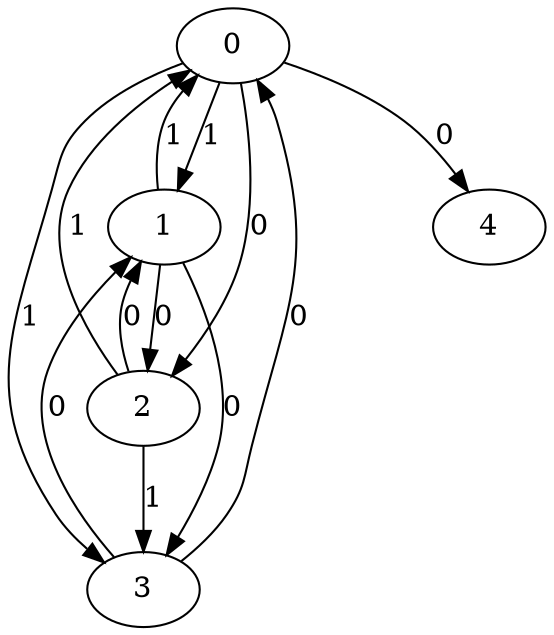 // Source:5085 Canonical: -1 1 0 1 0 1 -1 0 0 -1 1 0 -1 1 -1 0 0 -1 -1 -1 -1 -1 -1 -1 -1
digraph HRA_from_5085_graph_000 {
  0 -> 1 [label="1"];
  0 -> 2 [label="0"];
  0 -> 3 [label="1"];
  1 -> 0 [label="1"];
  1 -> 2 [label="0"];
  1 -> 3 [label="0"];
  2 -> 0 [label="1"];
  2 -> 1 [label="0"];
  2 -> 3 [label="1"];
  3 -> 0 [label="0"];
  3 -> 1 [label="0"];
  0 -> 4 [label="0"];
}

// Source:5085 Canonical: -1 1 0 1 0 1 -1 0 0 -1 1 0 -1 1 -1 0 0 -1 -1 -1 0 -1 -1 -1 -1
digraph HRA_from_5085_graph_001 {
  0 -> 1 [label="1"];
  0 -> 2 [label="0"];
  0 -> 3 [label="1"];
  1 -> 0 [label="1"];
  1 -> 2 [label="0"];
  1 -> 3 [label="0"];
  2 -> 0 [label="1"];
  2 -> 1 [label="0"];
  2 -> 3 [label="1"];
  3 -> 0 [label="0"];
  3 -> 1 [label="0"];
  0 -> 4 [label="0"];
  4 -> 0 [label="0"];
}

// Source:5085 Canonical: -1 1 0 1 -1 1 -1 0 0 0 1 0 -1 1 -1 0 0 -1 -1 -1 -1 -1 -1 -1 -1
digraph HRA_from_5085_graph_002 {
  0 -> 1 [label="1"];
  0 -> 2 [label="0"];
  0 -> 3 [label="1"];
  1 -> 0 [label="1"];
  1 -> 2 [label="0"];
  1 -> 3 [label="0"];
  2 -> 0 [label="1"];
  2 -> 1 [label="0"];
  2 -> 3 [label="1"];
  3 -> 0 [label="0"];
  3 -> 1 [label="0"];
  1 -> 4 [label="0"];
}

// Source:5085 Canonical: -1 1 0 1 0 1 -1 0 0 0 1 0 -1 1 -1 0 0 -1 -1 -1 -1 -1 -1 -1 -1
digraph HRA_from_5085_graph_003 {
  0 -> 1 [label="1"];
  0 -> 2 [label="0"];
  0 -> 3 [label="1"];
  1 -> 0 [label="1"];
  1 -> 2 [label="0"];
  1 -> 3 [label="0"];
  2 -> 0 [label="1"];
  2 -> 1 [label="0"];
  2 -> 3 [label="1"];
  3 -> 0 [label="0"];
  3 -> 1 [label="0"];
  0 -> 4 [label="0"];
  1 -> 4 [label="0"];
}

// Source:5085 Canonical: -1 1 0 1 -1 1 -1 0 0 0 1 0 -1 1 -1 0 0 -1 -1 -1 0 -1 -1 -1 -1
digraph HRA_from_5085_graph_004 {
  0 -> 1 [label="1"];
  0 -> 2 [label="0"];
  0 -> 3 [label="1"];
  1 -> 0 [label="1"];
  1 -> 2 [label="0"];
  1 -> 3 [label="0"];
  2 -> 0 [label="1"];
  2 -> 1 [label="0"];
  2 -> 3 [label="1"];
  3 -> 0 [label="0"];
  3 -> 1 [label="0"];
  4 -> 0 [label="0"];
  1 -> 4 [label="0"];
}

// Source:5085 Canonical: -1 1 0 1 0 1 -1 0 0 0 1 0 -1 1 -1 0 0 -1 -1 -1 0 -1 -1 -1 -1
digraph HRA_from_5085_graph_005 {
  0 -> 1 [label="1"];
  0 -> 2 [label="0"];
  0 -> 3 [label="1"];
  1 -> 0 [label="1"];
  1 -> 2 [label="0"];
  1 -> 3 [label="0"];
  2 -> 0 [label="1"];
  2 -> 1 [label="0"];
  2 -> 3 [label="1"];
  3 -> 0 [label="0"];
  3 -> 1 [label="0"];
  0 -> 4 [label="0"];
  4 -> 0 [label="0"];
  1 -> 4 [label="0"];
}

// Source:5085 Canonical: -1 1 0 1 0 1 -1 0 0 -1 1 0 -1 1 -1 0 0 -1 -1 -1 -1 0 -1 -1 -1
digraph HRA_from_5085_graph_006 {
  0 -> 1 [label="1"];
  0 -> 2 [label="0"];
  0 -> 3 [label="1"];
  1 -> 0 [label="1"];
  1 -> 2 [label="0"];
  1 -> 3 [label="0"];
  2 -> 0 [label="1"];
  2 -> 1 [label="0"];
  2 -> 3 [label="1"];
  3 -> 0 [label="0"];
  3 -> 1 [label="0"];
  0 -> 4 [label="0"];
  4 -> 1 [label="0"];
}

// Source:5085 Canonical: -1 1 0 1 0 1 -1 0 0 -1 1 0 -1 1 -1 0 0 -1 -1 -1 0 0 -1 -1 -1
digraph HRA_from_5085_graph_007 {
  0 -> 1 [label="1"];
  0 -> 2 [label="0"];
  0 -> 3 [label="1"];
  1 -> 0 [label="1"];
  1 -> 2 [label="0"];
  1 -> 3 [label="0"];
  2 -> 0 [label="1"];
  2 -> 1 [label="0"];
  2 -> 3 [label="1"];
  3 -> 0 [label="0"];
  3 -> 1 [label="0"];
  0 -> 4 [label="0"];
  4 -> 0 [label="0"];
  4 -> 1 [label="0"];
}

// Source:5085 Canonical: -1 1 0 1 -1 1 -1 0 0 0 1 0 -1 1 -1 0 0 -1 -1 -1 -1 0 -1 -1 -1
digraph HRA_from_5085_graph_008 {
  0 -> 1 [label="1"];
  0 -> 2 [label="0"];
  0 -> 3 [label="1"];
  1 -> 0 [label="1"];
  1 -> 2 [label="0"];
  1 -> 3 [label="0"];
  2 -> 0 [label="1"];
  2 -> 1 [label="0"];
  2 -> 3 [label="1"];
  3 -> 0 [label="0"];
  3 -> 1 [label="0"];
  1 -> 4 [label="0"];
  4 -> 1 [label="0"];
}

// Source:5085 Canonical: -1 1 0 1 0 1 -1 0 0 0 1 0 -1 1 -1 0 0 -1 -1 -1 -1 0 -1 -1 -1
digraph HRA_from_5085_graph_009 {
  0 -> 1 [label="1"];
  0 -> 2 [label="0"];
  0 -> 3 [label="1"];
  1 -> 0 [label="1"];
  1 -> 2 [label="0"];
  1 -> 3 [label="0"];
  2 -> 0 [label="1"];
  2 -> 1 [label="0"];
  2 -> 3 [label="1"];
  3 -> 0 [label="0"];
  3 -> 1 [label="0"];
  0 -> 4 [label="0"];
  1 -> 4 [label="0"];
  4 -> 1 [label="0"];
}

// Source:5085 Canonical: -1 1 0 1 -1 1 -1 0 0 0 1 0 -1 1 -1 0 0 -1 -1 -1 0 0 -1 -1 -1
digraph HRA_from_5085_graph_010 {
  0 -> 1 [label="1"];
  0 -> 2 [label="0"];
  0 -> 3 [label="1"];
  1 -> 0 [label="1"];
  1 -> 2 [label="0"];
  1 -> 3 [label="0"];
  2 -> 0 [label="1"];
  2 -> 1 [label="0"];
  2 -> 3 [label="1"];
  3 -> 0 [label="0"];
  3 -> 1 [label="0"];
  4 -> 0 [label="0"];
  1 -> 4 [label="0"];
  4 -> 1 [label="0"];
}

// Source:5085 Canonical: -1 1 0 1 0 1 -1 0 0 0 1 0 -1 1 -1 0 0 -1 -1 -1 0 0 -1 -1 -1
digraph HRA_from_5085_graph_011 {
  0 -> 1 [label="1"];
  0 -> 2 [label="0"];
  0 -> 3 [label="1"];
  1 -> 0 [label="1"];
  1 -> 2 [label="0"];
  1 -> 3 [label="0"];
  2 -> 0 [label="1"];
  2 -> 1 [label="0"];
  2 -> 3 [label="1"];
  3 -> 0 [label="0"];
  3 -> 1 [label="0"];
  0 -> 4 [label="0"];
  4 -> 0 [label="0"];
  1 -> 4 [label="0"];
  4 -> 1 [label="0"];
}

// Source:5085 Canonical: -1 1 0 1 -1 1 -1 0 0 -1 1 0 -1 1 0 0 0 -1 -1 -1 -1 -1 -1 -1 -1
digraph HRA_from_5085_graph_012 {
  0 -> 1 [label="1"];
  0 -> 2 [label="0"];
  0 -> 3 [label="1"];
  1 -> 0 [label="1"];
  1 -> 2 [label="0"];
  1 -> 3 [label="0"];
  2 -> 0 [label="1"];
  2 -> 1 [label="0"];
  2 -> 3 [label="1"];
  3 -> 0 [label="0"];
  3 -> 1 [label="0"];
  2 -> 4 [label="0"];
}

// Source:5085 Canonical: -1 1 0 1 0 1 -1 0 0 -1 1 0 -1 1 0 0 0 -1 -1 -1 -1 -1 -1 -1 -1
digraph HRA_from_5085_graph_013 {
  0 -> 1 [label="1"];
  0 -> 2 [label="0"];
  0 -> 3 [label="1"];
  1 -> 0 [label="1"];
  1 -> 2 [label="0"];
  1 -> 3 [label="0"];
  2 -> 0 [label="1"];
  2 -> 1 [label="0"];
  2 -> 3 [label="1"];
  3 -> 0 [label="0"];
  3 -> 1 [label="0"];
  0 -> 4 [label="0"];
  2 -> 4 [label="0"];
}

// Source:5085 Canonical: -1 1 0 1 -1 1 -1 0 0 -1 1 0 -1 1 0 0 0 -1 -1 -1 0 -1 -1 -1 -1
digraph HRA_from_5085_graph_014 {
  0 -> 1 [label="1"];
  0 -> 2 [label="0"];
  0 -> 3 [label="1"];
  1 -> 0 [label="1"];
  1 -> 2 [label="0"];
  1 -> 3 [label="0"];
  2 -> 0 [label="1"];
  2 -> 1 [label="0"];
  2 -> 3 [label="1"];
  3 -> 0 [label="0"];
  3 -> 1 [label="0"];
  4 -> 0 [label="0"];
  2 -> 4 [label="0"];
}

// Source:5085 Canonical: -1 1 0 1 0 1 -1 0 0 -1 1 0 -1 1 0 0 0 -1 -1 -1 0 -1 -1 -1 -1
digraph HRA_from_5085_graph_015 {
  0 -> 1 [label="1"];
  0 -> 2 [label="0"];
  0 -> 3 [label="1"];
  1 -> 0 [label="1"];
  1 -> 2 [label="0"];
  1 -> 3 [label="0"];
  2 -> 0 [label="1"];
  2 -> 1 [label="0"];
  2 -> 3 [label="1"];
  3 -> 0 [label="0"];
  3 -> 1 [label="0"];
  0 -> 4 [label="0"];
  4 -> 0 [label="0"];
  2 -> 4 [label="0"];
}

// Source:5085 Canonical: -1 1 0 1 -1 1 -1 0 0 0 1 0 -1 1 0 0 0 -1 -1 -1 -1 -1 -1 -1 -1
digraph HRA_from_5085_graph_016 {
  0 -> 1 [label="1"];
  0 -> 2 [label="0"];
  0 -> 3 [label="1"];
  1 -> 0 [label="1"];
  1 -> 2 [label="0"];
  1 -> 3 [label="0"];
  2 -> 0 [label="1"];
  2 -> 1 [label="0"];
  2 -> 3 [label="1"];
  3 -> 0 [label="0"];
  3 -> 1 [label="0"];
  1 -> 4 [label="0"];
  2 -> 4 [label="0"];
}

// Source:5085 Canonical: -1 1 0 1 0 1 -1 0 0 0 1 0 -1 1 0 0 0 -1 -1 -1 -1 -1 -1 -1 -1
digraph HRA_from_5085_graph_017 {
  0 -> 1 [label="1"];
  0 -> 2 [label="0"];
  0 -> 3 [label="1"];
  1 -> 0 [label="1"];
  1 -> 2 [label="0"];
  1 -> 3 [label="0"];
  2 -> 0 [label="1"];
  2 -> 1 [label="0"];
  2 -> 3 [label="1"];
  3 -> 0 [label="0"];
  3 -> 1 [label="0"];
  0 -> 4 [label="0"];
  1 -> 4 [label="0"];
  2 -> 4 [label="0"];
}

// Source:5085 Canonical: -1 1 0 1 -1 1 -1 0 0 0 1 0 -1 1 0 0 0 -1 -1 -1 0 -1 -1 -1 -1
digraph HRA_from_5085_graph_018 {
  0 -> 1 [label="1"];
  0 -> 2 [label="0"];
  0 -> 3 [label="1"];
  1 -> 0 [label="1"];
  1 -> 2 [label="0"];
  1 -> 3 [label="0"];
  2 -> 0 [label="1"];
  2 -> 1 [label="0"];
  2 -> 3 [label="1"];
  3 -> 0 [label="0"];
  3 -> 1 [label="0"];
  4 -> 0 [label="0"];
  1 -> 4 [label="0"];
  2 -> 4 [label="0"];
}

// Source:5085 Canonical: -1 1 0 1 0 1 -1 0 0 0 1 0 -1 1 0 0 0 -1 -1 -1 0 -1 -1 -1 -1
digraph HRA_from_5085_graph_019 {
  0 -> 1 [label="1"];
  0 -> 2 [label="0"];
  0 -> 3 [label="1"];
  1 -> 0 [label="1"];
  1 -> 2 [label="0"];
  1 -> 3 [label="0"];
  2 -> 0 [label="1"];
  2 -> 1 [label="0"];
  2 -> 3 [label="1"];
  3 -> 0 [label="0"];
  3 -> 1 [label="0"];
  0 -> 4 [label="0"];
  4 -> 0 [label="0"];
  1 -> 4 [label="0"];
  2 -> 4 [label="0"];
}

// Source:5085 Canonical: -1 1 0 1 -1 1 -1 0 0 -1 1 0 -1 1 0 0 0 -1 -1 -1 -1 0 -1 -1 -1
digraph HRA_from_5085_graph_020 {
  0 -> 1 [label="1"];
  0 -> 2 [label="0"];
  0 -> 3 [label="1"];
  1 -> 0 [label="1"];
  1 -> 2 [label="0"];
  1 -> 3 [label="0"];
  2 -> 0 [label="1"];
  2 -> 1 [label="0"];
  2 -> 3 [label="1"];
  3 -> 0 [label="0"];
  3 -> 1 [label="0"];
  4 -> 1 [label="0"];
  2 -> 4 [label="0"];
}

// Source:5085 Canonical: -1 1 0 1 0 1 -1 0 0 -1 1 0 -1 1 0 0 0 -1 -1 -1 -1 0 -1 -1 -1
digraph HRA_from_5085_graph_021 {
  0 -> 1 [label="1"];
  0 -> 2 [label="0"];
  0 -> 3 [label="1"];
  1 -> 0 [label="1"];
  1 -> 2 [label="0"];
  1 -> 3 [label="0"];
  2 -> 0 [label="1"];
  2 -> 1 [label="0"];
  2 -> 3 [label="1"];
  3 -> 0 [label="0"];
  3 -> 1 [label="0"];
  0 -> 4 [label="0"];
  4 -> 1 [label="0"];
  2 -> 4 [label="0"];
}

// Source:5085 Canonical: -1 1 0 1 -1 1 -1 0 0 -1 1 0 -1 1 0 0 0 -1 -1 -1 0 0 -1 -1 -1
digraph HRA_from_5085_graph_022 {
  0 -> 1 [label="1"];
  0 -> 2 [label="0"];
  0 -> 3 [label="1"];
  1 -> 0 [label="1"];
  1 -> 2 [label="0"];
  1 -> 3 [label="0"];
  2 -> 0 [label="1"];
  2 -> 1 [label="0"];
  2 -> 3 [label="1"];
  3 -> 0 [label="0"];
  3 -> 1 [label="0"];
  4 -> 0 [label="0"];
  4 -> 1 [label="0"];
  2 -> 4 [label="0"];
}

// Source:5085 Canonical: -1 1 0 1 0 1 -1 0 0 -1 1 0 -1 1 0 0 0 -1 -1 -1 0 0 -1 -1 -1
digraph HRA_from_5085_graph_023 {
  0 -> 1 [label="1"];
  0 -> 2 [label="0"];
  0 -> 3 [label="1"];
  1 -> 0 [label="1"];
  1 -> 2 [label="0"];
  1 -> 3 [label="0"];
  2 -> 0 [label="1"];
  2 -> 1 [label="0"];
  2 -> 3 [label="1"];
  3 -> 0 [label="0"];
  3 -> 1 [label="0"];
  0 -> 4 [label="0"];
  4 -> 0 [label="0"];
  4 -> 1 [label="0"];
  2 -> 4 [label="0"];
}

// Source:5085 Canonical: -1 1 0 1 -1 1 -1 0 0 0 1 0 -1 1 0 0 0 -1 -1 -1 -1 0 -1 -1 -1
digraph HRA_from_5085_graph_024 {
  0 -> 1 [label="1"];
  0 -> 2 [label="0"];
  0 -> 3 [label="1"];
  1 -> 0 [label="1"];
  1 -> 2 [label="0"];
  1 -> 3 [label="0"];
  2 -> 0 [label="1"];
  2 -> 1 [label="0"];
  2 -> 3 [label="1"];
  3 -> 0 [label="0"];
  3 -> 1 [label="0"];
  1 -> 4 [label="0"];
  4 -> 1 [label="0"];
  2 -> 4 [label="0"];
}

// Source:5085 Canonical: -1 1 0 1 0 1 -1 0 0 0 1 0 -1 1 0 0 0 -1 -1 -1 -1 0 -1 -1 -1
digraph HRA_from_5085_graph_025 {
  0 -> 1 [label="1"];
  0 -> 2 [label="0"];
  0 -> 3 [label="1"];
  1 -> 0 [label="1"];
  1 -> 2 [label="0"];
  1 -> 3 [label="0"];
  2 -> 0 [label="1"];
  2 -> 1 [label="0"];
  2 -> 3 [label="1"];
  3 -> 0 [label="0"];
  3 -> 1 [label="0"];
  0 -> 4 [label="0"];
  1 -> 4 [label="0"];
  4 -> 1 [label="0"];
  2 -> 4 [label="0"];
}

// Source:5085 Canonical: -1 1 0 1 -1 1 -1 0 0 0 1 0 -1 1 0 0 0 -1 -1 -1 0 0 -1 -1 -1
digraph HRA_from_5085_graph_026 {
  0 -> 1 [label="1"];
  0 -> 2 [label="0"];
  0 -> 3 [label="1"];
  1 -> 0 [label="1"];
  1 -> 2 [label="0"];
  1 -> 3 [label="0"];
  2 -> 0 [label="1"];
  2 -> 1 [label="0"];
  2 -> 3 [label="1"];
  3 -> 0 [label="0"];
  3 -> 1 [label="0"];
  4 -> 0 [label="0"];
  1 -> 4 [label="0"];
  4 -> 1 [label="0"];
  2 -> 4 [label="0"];
}

// Source:5085 Canonical: -1 1 0 1 0 1 -1 0 0 0 1 0 -1 1 0 0 0 -1 -1 -1 0 0 -1 -1 -1
digraph HRA_from_5085_graph_027 {
  0 -> 1 [label="1"];
  0 -> 2 [label="0"];
  0 -> 3 [label="1"];
  1 -> 0 [label="1"];
  1 -> 2 [label="0"];
  1 -> 3 [label="0"];
  2 -> 0 [label="1"];
  2 -> 1 [label="0"];
  2 -> 3 [label="1"];
  3 -> 0 [label="0"];
  3 -> 1 [label="0"];
  0 -> 4 [label="0"];
  4 -> 0 [label="0"];
  1 -> 4 [label="0"];
  4 -> 1 [label="0"];
  2 -> 4 [label="0"];
}

// Source:5085 Canonical: -1 1 0 1 0 1 -1 0 0 -1 1 0 -1 1 -1 0 0 -1 -1 -1 -1 -1 0 -1 -1
digraph HRA_from_5085_graph_028 {
  0 -> 1 [label="1"];
  0 -> 2 [label="0"];
  0 -> 3 [label="1"];
  1 -> 0 [label="1"];
  1 -> 2 [label="0"];
  1 -> 3 [label="0"];
  2 -> 0 [label="1"];
  2 -> 1 [label="0"];
  2 -> 3 [label="1"];
  3 -> 0 [label="0"];
  3 -> 1 [label="0"];
  0 -> 4 [label="0"];
  4 -> 2 [label="0"];
}

// Source:5085 Canonical: -1 1 0 1 0 1 -1 0 0 -1 1 0 -1 1 -1 0 0 -1 -1 -1 0 -1 0 -1 -1
digraph HRA_from_5085_graph_029 {
  0 -> 1 [label="1"];
  0 -> 2 [label="0"];
  0 -> 3 [label="1"];
  1 -> 0 [label="1"];
  1 -> 2 [label="0"];
  1 -> 3 [label="0"];
  2 -> 0 [label="1"];
  2 -> 1 [label="0"];
  2 -> 3 [label="1"];
  3 -> 0 [label="0"];
  3 -> 1 [label="0"];
  0 -> 4 [label="0"];
  4 -> 0 [label="0"];
  4 -> 2 [label="0"];
}

// Source:5085 Canonical: -1 1 0 1 -1 1 -1 0 0 0 1 0 -1 1 -1 0 0 -1 -1 -1 -1 -1 0 -1 -1
digraph HRA_from_5085_graph_030 {
  0 -> 1 [label="1"];
  0 -> 2 [label="0"];
  0 -> 3 [label="1"];
  1 -> 0 [label="1"];
  1 -> 2 [label="0"];
  1 -> 3 [label="0"];
  2 -> 0 [label="1"];
  2 -> 1 [label="0"];
  2 -> 3 [label="1"];
  3 -> 0 [label="0"];
  3 -> 1 [label="0"];
  1 -> 4 [label="0"];
  4 -> 2 [label="0"];
}

// Source:5085 Canonical: -1 1 0 1 0 1 -1 0 0 0 1 0 -1 1 -1 0 0 -1 -1 -1 -1 -1 0 -1 -1
digraph HRA_from_5085_graph_031 {
  0 -> 1 [label="1"];
  0 -> 2 [label="0"];
  0 -> 3 [label="1"];
  1 -> 0 [label="1"];
  1 -> 2 [label="0"];
  1 -> 3 [label="0"];
  2 -> 0 [label="1"];
  2 -> 1 [label="0"];
  2 -> 3 [label="1"];
  3 -> 0 [label="0"];
  3 -> 1 [label="0"];
  0 -> 4 [label="0"];
  1 -> 4 [label="0"];
  4 -> 2 [label="0"];
}

// Source:5085 Canonical: -1 1 0 1 -1 1 -1 0 0 0 1 0 -1 1 -1 0 0 -1 -1 -1 0 -1 0 -1 -1
digraph HRA_from_5085_graph_032 {
  0 -> 1 [label="1"];
  0 -> 2 [label="0"];
  0 -> 3 [label="1"];
  1 -> 0 [label="1"];
  1 -> 2 [label="0"];
  1 -> 3 [label="0"];
  2 -> 0 [label="1"];
  2 -> 1 [label="0"];
  2 -> 3 [label="1"];
  3 -> 0 [label="0"];
  3 -> 1 [label="0"];
  4 -> 0 [label="0"];
  1 -> 4 [label="0"];
  4 -> 2 [label="0"];
}

// Source:5085 Canonical: -1 1 0 1 0 1 -1 0 0 0 1 0 -1 1 -1 0 0 -1 -1 -1 0 -1 0 -1 -1
digraph HRA_from_5085_graph_033 {
  0 -> 1 [label="1"];
  0 -> 2 [label="0"];
  0 -> 3 [label="1"];
  1 -> 0 [label="1"];
  1 -> 2 [label="0"];
  1 -> 3 [label="0"];
  2 -> 0 [label="1"];
  2 -> 1 [label="0"];
  2 -> 3 [label="1"];
  3 -> 0 [label="0"];
  3 -> 1 [label="0"];
  0 -> 4 [label="0"];
  4 -> 0 [label="0"];
  1 -> 4 [label="0"];
  4 -> 2 [label="0"];
}

// Source:5085 Canonical: -1 1 0 1 0 1 -1 0 0 -1 1 0 -1 1 -1 0 0 -1 -1 -1 -1 0 0 -1 -1
digraph HRA_from_5085_graph_034 {
  0 -> 1 [label="1"];
  0 -> 2 [label="0"];
  0 -> 3 [label="1"];
  1 -> 0 [label="1"];
  1 -> 2 [label="0"];
  1 -> 3 [label="0"];
  2 -> 0 [label="1"];
  2 -> 1 [label="0"];
  2 -> 3 [label="1"];
  3 -> 0 [label="0"];
  3 -> 1 [label="0"];
  0 -> 4 [label="0"];
  4 -> 1 [label="0"];
  4 -> 2 [label="0"];
}

// Source:5085 Canonical: -1 1 0 1 0 1 -1 0 0 -1 1 0 -1 1 -1 0 0 -1 -1 -1 0 0 0 -1 -1
digraph HRA_from_5085_graph_035 {
  0 -> 1 [label="1"];
  0 -> 2 [label="0"];
  0 -> 3 [label="1"];
  1 -> 0 [label="1"];
  1 -> 2 [label="0"];
  1 -> 3 [label="0"];
  2 -> 0 [label="1"];
  2 -> 1 [label="0"];
  2 -> 3 [label="1"];
  3 -> 0 [label="0"];
  3 -> 1 [label="0"];
  0 -> 4 [label="0"];
  4 -> 0 [label="0"];
  4 -> 1 [label="0"];
  4 -> 2 [label="0"];
}

// Source:5085 Canonical: -1 1 0 1 -1 1 -1 0 0 0 1 0 -1 1 -1 0 0 -1 -1 -1 -1 0 0 -1 -1
digraph HRA_from_5085_graph_036 {
  0 -> 1 [label="1"];
  0 -> 2 [label="0"];
  0 -> 3 [label="1"];
  1 -> 0 [label="1"];
  1 -> 2 [label="0"];
  1 -> 3 [label="0"];
  2 -> 0 [label="1"];
  2 -> 1 [label="0"];
  2 -> 3 [label="1"];
  3 -> 0 [label="0"];
  3 -> 1 [label="0"];
  1 -> 4 [label="0"];
  4 -> 1 [label="0"];
  4 -> 2 [label="0"];
}

// Source:5085 Canonical: -1 1 0 1 0 1 -1 0 0 0 1 0 -1 1 -1 0 0 -1 -1 -1 -1 0 0 -1 -1
digraph HRA_from_5085_graph_037 {
  0 -> 1 [label="1"];
  0 -> 2 [label="0"];
  0 -> 3 [label="1"];
  1 -> 0 [label="1"];
  1 -> 2 [label="0"];
  1 -> 3 [label="0"];
  2 -> 0 [label="1"];
  2 -> 1 [label="0"];
  2 -> 3 [label="1"];
  3 -> 0 [label="0"];
  3 -> 1 [label="0"];
  0 -> 4 [label="0"];
  1 -> 4 [label="0"];
  4 -> 1 [label="0"];
  4 -> 2 [label="0"];
}

// Source:5085 Canonical: -1 1 0 1 -1 1 -1 0 0 0 1 0 -1 1 -1 0 0 -1 -1 -1 0 0 0 -1 -1
digraph HRA_from_5085_graph_038 {
  0 -> 1 [label="1"];
  0 -> 2 [label="0"];
  0 -> 3 [label="1"];
  1 -> 0 [label="1"];
  1 -> 2 [label="0"];
  1 -> 3 [label="0"];
  2 -> 0 [label="1"];
  2 -> 1 [label="0"];
  2 -> 3 [label="1"];
  3 -> 0 [label="0"];
  3 -> 1 [label="0"];
  4 -> 0 [label="0"];
  1 -> 4 [label="0"];
  4 -> 1 [label="0"];
  4 -> 2 [label="0"];
}

// Source:5085 Canonical: -1 1 0 1 0 1 -1 0 0 0 1 0 -1 1 -1 0 0 -1 -1 -1 0 0 0 -1 -1
digraph HRA_from_5085_graph_039 {
  0 -> 1 [label="1"];
  0 -> 2 [label="0"];
  0 -> 3 [label="1"];
  1 -> 0 [label="1"];
  1 -> 2 [label="0"];
  1 -> 3 [label="0"];
  2 -> 0 [label="1"];
  2 -> 1 [label="0"];
  2 -> 3 [label="1"];
  3 -> 0 [label="0"];
  3 -> 1 [label="0"];
  0 -> 4 [label="0"];
  4 -> 0 [label="0"];
  1 -> 4 [label="0"];
  4 -> 1 [label="0"];
  4 -> 2 [label="0"];
}

// Source:5085 Canonical: -1 1 0 1 -1 1 -1 0 0 -1 1 0 -1 1 0 0 0 -1 -1 -1 -1 -1 0 -1 -1
digraph HRA_from_5085_graph_040 {
  0 -> 1 [label="1"];
  0 -> 2 [label="0"];
  0 -> 3 [label="1"];
  1 -> 0 [label="1"];
  1 -> 2 [label="0"];
  1 -> 3 [label="0"];
  2 -> 0 [label="1"];
  2 -> 1 [label="0"];
  2 -> 3 [label="1"];
  3 -> 0 [label="0"];
  3 -> 1 [label="0"];
  2 -> 4 [label="0"];
  4 -> 2 [label="0"];
}

// Source:5085 Canonical: -1 1 0 1 0 1 -1 0 0 -1 1 0 -1 1 0 0 0 -1 -1 -1 -1 -1 0 -1 -1
digraph HRA_from_5085_graph_041 {
  0 -> 1 [label="1"];
  0 -> 2 [label="0"];
  0 -> 3 [label="1"];
  1 -> 0 [label="1"];
  1 -> 2 [label="0"];
  1 -> 3 [label="0"];
  2 -> 0 [label="1"];
  2 -> 1 [label="0"];
  2 -> 3 [label="1"];
  3 -> 0 [label="0"];
  3 -> 1 [label="0"];
  0 -> 4 [label="0"];
  2 -> 4 [label="0"];
  4 -> 2 [label="0"];
}

// Source:5085 Canonical: -1 1 0 1 -1 1 -1 0 0 -1 1 0 -1 1 0 0 0 -1 -1 -1 0 -1 0 -1 -1
digraph HRA_from_5085_graph_042 {
  0 -> 1 [label="1"];
  0 -> 2 [label="0"];
  0 -> 3 [label="1"];
  1 -> 0 [label="1"];
  1 -> 2 [label="0"];
  1 -> 3 [label="0"];
  2 -> 0 [label="1"];
  2 -> 1 [label="0"];
  2 -> 3 [label="1"];
  3 -> 0 [label="0"];
  3 -> 1 [label="0"];
  4 -> 0 [label="0"];
  2 -> 4 [label="0"];
  4 -> 2 [label="0"];
}

// Source:5085 Canonical: -1 1 0 1 0 1 -1 0 0 -1 1 0 -1 1 0 0 0 -1 -1 -1 0 -1 0 -1 -1
digraph HRA_from_5085_graph_043 {
  0 -> 1 [label="1"];
  0 -> 2 [label="0"];
  0 -> 3 [label="1"];
  1 -> 0 [label="1"];
  1 -> 2 [label="0"];
  1 -> 3 [label="0"];
  2 -> 0 [label="1"];
  2 -> 1 [label="0"];
  2 -> 3 [label="1"];
  3 -> 0 [label="0"];
  3 -> 1 [label="0"];
  0 -> 4 [label="0"];
  4 -> 0 [label="0"];
  2 -> 4 [label="0"];
  4 -> 2 [label="0"];
}

// Source:5085 Canonical: -1 1 0 1 -1 1 -1 0 0 0 1 0 -1 1 0 0 0 -1 -1 -1 -1 -1 0 -1 -1
digraph HRA_from_5085_graph_044 {
  0 -> 1 [label="1"];
  0 -> 2 [label="0"];
  0 -> 3 [label="1"];
  1 -> 0 [label="1"];
  1 -> 2 [label="0"];
  1 -> 3 [label="0"];
  2 -> 0 [label="1"];
  2 -> 1 [label="0"];
  2 -> 3 [label="1"];
  3 -> 0 [label="0"];
  3 -> 1 [label="0"];
  1 -> 4 [label="0"];
  2 -> 4 [label="0"];
  4 -> 2 [label="0"];
}

// Source:5085 Canonical: -1 1 0 1 0 1 -1 0 0 0 1 0 -1 1 0 0 0 -1 -1 -1 -1 -1 0 -1 -1
digraph HRA_from_5085_graph_045 {
  0 -> 1 [label="1"];
  0 -> 2 [label="0"];
  0 -> 3 [label="1"];
  1 -> 0 [label="1"];
  1 -> 2 [label="0"];
  1 -> 3 [label="0"];
  2 -> 0 [label="1"];
  2 -> 1 [label="0"];
  2 -> 3 [label="1"];
  3 -> 0 [label="0"];
  3 -> 1 [label="0"];
  0 -> 4 [label="0"];
  1 -> 4 [label="0"];
  2 -> 4 [label="0"];
  4 -> 2 [label="0"];
}

// Source:5085 Canonical: -1 1 0 1 -1 1 -1 0 0 0 1 0 -1 1 0 0 0 -1 -1 -1 0 -1 0 -1 -1
digraph HRA_from_5085_graph_046 {
  0 -> 1 [label="1"];
  0 -> 2 [label="0"];
  0 -> 3 [label="1"];
  1 -> 0 [label="1"];
  1 -> 2 [label="0"];
  1 -> 3 [label="0"];
  2 -> 0 [label="1"];
  2 -> 1 [label="0"];
  2 -> 3 [label="1"];
  3 -> 0 [label="0"];
  3 -> 1 [label="0"];
  4 -> 0 [label="0"];
  1 -> 4 [label="0"];
  2 -> 4 [label="0"];
  4 -> 2 [label="0"];
}

// Source:5085 Canonical: -1 1 0 1 0 1 -1 0 0 0 1 0 -1 1 0 0 0 -1 -1 -1 0 -1 0 -1 -1
digraph HRA_from_5085_graph_047 {
  0 -> 1 [label="1"];
  0 -> 2 [label="0"];
  0 -> 3 [label="1"];
  1 -> 0 [label="1"];
  1 -> 2 [label="0"];
  1 -> 3 [label="0"];
  2 -> 0 [label="1"];
  2 -> 1 [label="0"];
  2 -> 3 [label="1"];
  3 -> 0 [label="0"];
  3 -> 1 [label="0"];
  0 -> 4 [label="0"];
  4 -> 0 [label="0"];
  1 -> 4 [label="0"];
  2 -> 4 [label="0"];
  4 -> 2 [label="0"];
}

// Source:5085 Canonical: -1 1 0 1 -1 1 -1 0 0 -1 1 0 -1 1 0 0 0 -1 -1 -1 -1 0 0 -1 -1
digraph HRA_from_5085_graph_048 {
  0 -> 1 [label="1"];
  0 -> 2 [label="0"];
  0 -> 3 [label="1"];
  1 -> 0 [label="1"];
  1 -> 2 [label="0"];
  1 -> 3 [label="0"];
  2 -> 0 [label="1"];
  2 -> 1 [label="0"];
  2 -> 3 [label="1"];
  3 -> 0 [label="0"];
  3 -> 1 [label="0"];
  4 -> 1 [label="0"];
  2 -> 4 [label="0"];
  4 -> 2 [label="0"];
}

// Source:5085 Canonical: -1 1 0 1 0 1 -1 0 0 -1 1 0 -1 1 0 0 0 -1 -1 -1 -1 0 0 -1 -1
digraph HRA_from_5085_graph_049 {
  0 -> 1 [label="1"];
  0 -> 2 [label="0"];
  0 -> 3 [label="1"];
  1 -> 0 [label="1"];
  1 -> 2 [label="0"];
  1 -> 3 [label="0"];
  2 -> 0 [label="1"];
  2 -> 1 [label="0"];
  2 -> 3 [label="1"];
  3 -> 0 [label="0"];
  3 -> 1 [label="0"];
  0 -> 4 [label="0"];
  4 -> 1 [label="0"];
  2 -> 4 [label="0"];
  4 -> 2 [label="0"];
}

// Source:5085 Canonical: -1 1 0 1 -1 1 -1 0 0 -1 1 0 -1 1 0 0 0 -1 -1 -1 0 0 0 -1 -1
digraph HRA_from_5085_graph_050 {
  0 -> 1 [label="1"];
  0 -> 2 [label="0"];
  0 -> 3 [label="1"];
  1 -> 0 [label="1"];
  1 -> 2 [label="0"];
  1 -> 3 [label="0"];
  2 -> 0 [label="1"];
  2 -> 1 [label="0"];
  2 -> 3 [label="1"];
  3 -> 0 [label="0"];
  3 -> 1 [label="0"];
  4 -> 0 [label="0"];
  4 -> 1 [label="0"];
  2 -> 4 [label="0"];
  4 -> 2 [label="0"];
}

// Source:5085 Canonical: -1 1 0 1 0 1 -1 0 0 -1 1 0 -1 1 0 0 0 -1 -1 -1 0 0 0 -1 -1
digraph HRA_from_5085_graph_051 {
  0 -> 1 [label="1"];
  0 -> 2 [label="0"];
  0 -> 3 [label="1"];
  1 -> 0 [label="1"];
  1 -> 2 [label="0"];
  1 -> 3 [label="0"];
  2 -> 0 [label="1"];
  2 -> 1 [label="0"];
  2 -> 3 [label="1"];
  3 -> 0 [label="0"];
  3 -> 1 [label="0"];
  0 -> 4 [label="0"];
  4 -> 0 [label="0"];
  4 -> 1 [label="0"];
  2 -> 4 [label="0"];
  4 -> 2 [label="0"];
}

// Source:5085 Canonical: -1 1 0 1 -1 1 -1 0 0 0 1 0 -1 1 0 0 0 -1 -1 -1 -1 0 0 -1 -1
digraph HRA_from_5085_graph_052 {
  0 -> 1 [label="1"];
  0 -> 2 [label="0"];
  0 -> 3 [label="1"];
  1 -> 0 [label="1"];
  1 -> 2 [label="0"];
  1 -> 3 [label="0"];
  2 -> 0 [label="1"];
  2 -> 1 [label="0"];
  2 -> 3 [label="1"];
  3 -> 0 [label="0"];
  3 -> 1 [label="0"];
  1 -> 4 [label="0"];
  4 -> 1 [label="0"];
  2 -> 4 [label="0"];
  4 -> 2 [label="0"];
}

// Source:5085 Canonical: -1 1 0 1 0 1 -1 0 0 0 1 0 -1 1 0 0 0 -1 -1 -1 -1 0 0 -1 -1
digraph HRA_from_5085_graph_053 {
  0 -> 1 [label="1"];
  0 -> 2 [label="0"];
  0 -> 3 [label="1"];
  1 -> 0 [label="1"];
  1 -> 2 [label="0"];
  1 -> 3 [label="0"];
  2 -> 0 [label="1"];
  2 -> 1 [label="0"];
  2 -> 3 [label="1"];
  3 -> 0 [label="0"];
  3 -> 1 [label="0"];
  0 -> 4 [label="0"];
  1 -> 4 [label="0"];
  4 -> 1 [label="0"];
  2 -> 4 [label="0"];
  4 -> 2 [label="0"];
}

// Source:5085 Canonical: -1 1 0 1 -1 1 -1 0 0 0 1 0 -1 1 0 0 0 -1 -1 -1 0 0 0 -1 -1
digraph HRA_from_5085_graph_054 {
  0 -> 1 [label="1"];
  0 -> 2 [label="0"];
  0 -> 3 [label="1"];
  1 -> 0 [label="1"];
  1 -> 2 [label="0"];
  1 -> 3 [label="0"];
  2 -> 0 [label="1"];
  2 -> 1 [label="0"];
  2 -> 3 [label="1"];
  3 -> 0 [label="0"];
  3 -> 1 [label="0"];
  4 -> 0 [label="0"];
  1 -> 4 [label="0"];
  4 -> 1 [label="0"];
  2 -> 4 [label="0"];
  4 -> 2 [label="0"];
}

// Source:5085 Canonical: -1 1 0 1 0 1 -1 0 0 0 1 0 -1 1 0 0 0 -1 -1 -1 0 0 0 -1 -1
digraph HRA_from_5085_graph_055 {
  0 -> 1 [label="1"];
  0 -> 2 [label="0"];
  0 -> 3 [label="1"];
  1 -> 0 [label="1"];
  1 -> 2 [label="0"];
  1 -> 3 [label="0"];
  2 -> 0 [label="1"];
  2 -> 1 [label="0"];
  2 -> 3 [label="1"];
  3 -> 0 [label="0"];
  3 -> 1 [label="0"];
  0 -> 4 [label="0"];
  4 -> 0 [label="0"];
  1 -> 4 [label="0"];
  4 -> 1 [label="0"];
  2 -> 4 [label="0"];
  4 -> 2 [label="0"];
}

// Source:5085 Canonical: -1 1 0 1 -1 1 -1 0 0 -1 1 0 -1 1 -1 0 0 -1 -1 0 -1 -1 -1 -1 -1
digraph HRA_from_5085_graph_056 {
  0 -> 1 [label="1"];
  0 -> 2 [label="0"];
  0 -> 3 [label="1"];
  1 -> 0 [label="1"];
  1 -> 2 [label="0"];
  1 -> 3 [label="0"];
  2 -> 0 [label="1"];
  2 -> 1 [label="0"];
  2 -> 3 [label="1"];
  3 -> 0 [label="0"];
  3 -> 1 [label="0"];
  3 -> 4 [label="0"];
}

// Source:5085 Canonical: -1 1 0 1 0 1 -1 0 0 -1 1 0 -1 1 -1 0 0 -1 -1 0 -1 -1 -1 -1 -1
digraph HRA_from_5085_graph_057 {
  0 -> 1 [label="1"];
  0 -> 2 [label="0"];
  0 -> 3 [label="1"];
  1 -> 0 [label="1"];
  1 -> 2 [label="0"];
  1 -> 3 [label="0"];
  2 -> 0 [label="1"];
  2 -> 1 [label="0"];
  2 -> 3 [label="1"];
  3 -> 0 [label="0"];
  3 -> 1 [label="0"];
  0 -> 4 [label="0"];
  3 -> 4 [label="0"];
}

// Source:5085 Canonical: -1 1 0 1 -1 1 -1 0 0 -1 1 0 -1 1 -1 0 0 -1 -1 0 0 -1 -1 -1 -1
digraph HRA_from_5085_graph_058 {
  0 -> 1 [label="1"];
  0 -> 2 [label="0"];
  0 -> 3 [label="1"];
  1 -> 0 [label="1"];
  1 -> 2 [label="0"];
  1 -> 3 [label="0"];
  2 -> 0 [label="1"];
  2 -> 1 [label="0"];
  2 -> 3 [label="1"];
  3 -> 0 [label="0"];
  3 -> 1 [label="0"];
  4 -> 0 [label="0"];
  3 -> 4 [label="0"];
}

// Source:5085 Canonical: -1 1 0 1 0 1 -1 0 0 -1 1 0 -1 1 -1 0 0 -1 -1 0 0 -1 -1 -1 -1
digraph HRA_from_5085_graph_059 {
  0 -> 1 [label="1"];
  0 -> 2 [label="0"];
  0 -> 3 [label="1"];
  1 -> 0 [label="1"];
  1 -> 2 [label="0"];
  1 -> 3 [label="0"];
  2 -> 0 [label="1"];
  2 -> 1 [label="0"];
  2 -> 3 [label="1"];
  3 -> 0 [label="0"];
  3 -> 1 [label="0"];
  0 -> 4 [label="0"];
  4 -> 0 [label="0"];
  3 -> 4 [label="0"];
}

// Source:5085 Canonical: -1 1 0 1 -1 1 -1 0 0 0 1 0 -1 1 -1 0 0 -1 -1 0 -1 -1 -1 -1 -1
digraph HRA_from_5085_graph_060 {
  0 -> 1 [label="1"];
  0 -> 2 [label="0"];
  0 -> 3 [label="1"];
  1 -> 0 [label="1"];
  1 -> 2 [label="0"];
  1 -> 3 [label="0"];
  2 -> 0 [label="1"];
  2 -> 1 [label="0"];
  2 -> 3 [label="1"];
  3 -> 0 [label="0"];
  3 -> 1 [label="0"];
  1 -> 4 [label="0"];
  3 -> 4 [label="0"];
}

// Source:5085 Canonical: -1 1 0 1 0 1 -1 0 0 0 1 0 -1 1 -1 0 0 -1 -1 0 -1 -1 -1 -1 -1
digraph HRA_from_5085_graph_061 {
  0 -> 1 [label="1"];
  0 -> 2 [label="0"];
  0 -> 3 [label="1"];
  1 -> 0 [label="1"];
  1 -> 2 [label="0"];
  1 -> 3 [label="0"];
  2 -> 0 [label="1"];
  2 -> 1 [label="0"];
  2 -> 3 [label="1"];
  3 -> 0 [label="0"];
  3 -> 1 [label="0"];
  0 -> 4 [label="0"];
  1 -> 4 [label="0"];
  3 -> 4 [label="0"];
}

// Source:5085 Canonical: -1 1 0 1 -1 1 -1 0 0 0 1 0 -1 1 -1 0 0 -1 -1 0 0 -1 -1 -1 -1
digraph HRA_from_5085_graph_062 {
  0 -> 1 [label="1"];
  0 -> 2 [label="0"];
  0 -> 3 [label="1"];
  1 -> 0 [label="1"];
  1 -> 2 [label="0"];
  1 -> 3 [label="0"];
  2 -> 0 [label="1"];
  2 -> 1 [label="0"];
  2 -> 3 [label="1"];
  3 -> 0 [label="0"];
  3 -> 1 [label="0"];
  4 -> 0 [label="0"];
  1 -> 4 [label="0"];
  3 -> 4 [label="0"];
}

// Source:5085 Canonical: -1 1 0 1 0 1 -1 0 0 0 1 0 -1 1 -1 0 0 -1 -1 0 0 -1 -1 -1 -1
digraph HRA_from_5085_graph_063 {
  0 -> 1 [label="1"];
  0 -> 2 [label="0"];
  0 -> 3 [label="1"];
  1 -> 0 [label="1"];
  1 -> 2 [label="0"];
  1 -> 3 [label="0"];
  2 -> 0 [label="1"];
  2 -> 1 [label="0"];
  2 -> 3 [label="1"];
  3 -> 0 [label="0"];
  3 -> 1 [label="0"];
  0 -> 4 [label="0"];
  4 -> 0 [label="0"];
  1 -> 4 [label="0"];
  3 -> 4 [label="0"];
}

// Source:5085 Canonical: -1 1 0 1 -1 1 -1 0 0 -1 1 0 -1 1 -1 0 0 -1 -1 0 -1 0 -1 -1 -1
digraph HRA_from_5085_graph_064 {
  0 -> 1 [label="1"];
  0 -> 2 [label="0"];
  0 -> 3 [label="1"];
  1 -> 0 [label="1"];
  1 -> 2 [label="0"];
  1 -> 3 [label="0"];
  2 -> 0 [label="1"];
  2 -> 1 [label="0"];
  2 -> 3 [label="1"];
  3 -> 0 [label="0"];
  3 -> 1 [label="0"];
  4 -> 1 [label="0"];
  3 -> 4 [label="0"];
}

// Source:5085 Canonical: -1 1 0 1 0 1 -1 0 0 -1 1 0 -1 1 -1 0 0 -1 -1 0 -1 0 -1 -1 -1
digraph HRA_from_5085_graph_065 {
  0 -> 1 [label="1"];
  0 -> 2 [label="0"];
  0 -> 3 [label="1"];
  1 -> 0 [label="1"];
  1 -> 2 [label="0"];
  1 -> 3 [label="0"];
  2 -> 0 [label="1"];
  2 -> 1 [label="0"];
  2 -> 3 [label="1"];
  3 -> 0 [label="0"];
  3 -> 1 [label="0"];
  0 -> 4 [label="0"];
  4 -> 1 [label="0"];
  3 -> 4 [label="0"];
}

// Source:5085 Canonical: -1 1 0 1 -1 1 -1 0 0 -1 1 0 -1 1 -1 0 0 -1 -1 0 0 0 -1 -1 -1
digraph HRA_from_5085_graph_066 {
  0 -> 1 [label="1"];
  0 -> 2 [label="0"];
  0 -> 3 [label="1"];
  1 -> 0 [label="1"];
  1 -> 2 [label="0"];
  1 -> 3 [label="0"];
  2 -> 0 [label="1"];
  2 -> 1 [label="0"];
  2 -> 3 [label="1"];
  3 -> 0 [label="0"];
  3 -> 1 [label="0"];
  4 -> 0 [label="0"];
  4 -> 1 [label="0"];
  3 -> 4 [label="0"];
}

// Source:5085 Canonical: -1 1 0 1 0 1 -1 0 0 -1 1 0 -1 1 -1 0 0 -1 -1 0 0 0 -1 -1 -1
digraph HRA_from_5085_graph_067 {
  0 -> 1 [label="1"];
  0 -> 2 [label="0"];
  0 -> 3 [label="1"];
  1 -> 0 [label="1"];
  1 -> 2 [label="0"];
  1 -> 3 [label="0"];
  2 -> 0 [label="1"];
  2 -> 1 [label="0"];
  2 -> 3 [label="1"];
  3 -> 0 [label="0"];
  3 -> 1 [label="0"];
  0 -> 4 [label="0"];
  4 -> 0 [label="0"];
  4 -> 1 [label="0"];
  3 -> 4 [label="0"];
}

// Source:5085 Canonical: -1 1 0 1 -1 1 -1 0 0 0 1 0 -1 1 -1 0 0 -1 -1 0 -1 0 -1 -1 -1
digraph HRA_from_5085_graph_068 {
  0 -> 1 [label="1"];
  0 -> 2 [label="0"];
  0 -> 3 [label="1"];
  1 -> 0 [label="1"];
  1 -> 2 [label="0"];
  1 -> 3 [label="0"];
  2 -> 0 [label="1"];
  2 -> 1 [label="0"];
  2 -> 3 [label="1"];
  3 -> 0 [label="0"];
  3 -> 1 [label="0"];
  1 -> 4 [label="0"];
  4 -> 1 [label="0"];
  3 -> 4 [label="0"];
}

// Source:5085 Canonical: -1 1 0 1 0 1 -1 0 0 0 1 0 -1 1 -1 0 0 -1 -1 0 -1 0 -1 -1 -1
digraph HRA_from_5085_graph_069 {
  0 -> 1 [label="1"];
  0 -> 2 [label="0"];
  0 -> 3 [label="1"];
  1 -> 0 [label="1"];
  1 -> 2 [label="0"];
  1 -> 3 [label="0"];
  2 -> 0 [label="1"];
  2 -> 1 [label="0"];
  2 -> 3 [label="1"];
  3 -> 0 [label="0"];
  3 -> 1 [label="0"];
  0 -> 4 [label="0"];
  1 -> 4 [label="0"];
  4 -> 1 [label="0"];
  3 -> 4 [label="0"];
}

// Source:5085 Canonical: -1 1 0 1 -1 1 -1 0 0 0 1 0 -1 1 -1 0 0 -1 -1 0 0 0 -1 -1 -1
digraph HRA_from_5085_graph_070 {
  0 -> 1 [label="1"];
  0 -> 2 [label="0"];
  0 -> 3 [label="1"];
  1 -> 0 [label="1"];
  1 -> 2 [label="0"];
  1 -> 3 [label="0"];
  2 -> 0 [label="1"];
  2 -> 1 [label="0"];
  2 -> 3 [label="1"];
  3 -> 0 [label="0"];
  3 -> 1 [label="0"];
  4 -> 0 [label="0"];
  1 -> 4 [label="0"];
  4 -> 1 [label="0"];
  3 -> 4 [label="0"];
}

// Source:5085 Canonical: -1 1 0 1 0 1 -1 0 0 0 1 0 -1 1 -1 0 0 -1 -1 0 0 0 -1 -1 -1
digraph HRA_from_5085_graph_071 {
  0 -> 1 [label="1"];
  0 -> 2 [label="0"];
  0 -> 3 [label="1"];
  1 -> 0 [label="1"];
  1 -> 2 [label="0"];
  1 -> 3 [label="0"];
  2 -> 0 [label="1"];
  2 -> 1 [label="0"];
  2 -> 3 [label="1"];
  3 -> 0 [label="0"];
  3 -> 1 [label="0"];
  0 -> 4 [label="0"];
  4 -> 0 [label="0"];
  1 -> 4 [label="0"];
  4 -> 1 [label="0"];
  3 -> 4 [label="0"];
}

// Source:5085 Canonical: -1 1 0 1 -1 1 -1 0 0 -1 1 0 -1 1 0 0 0 -1 -1 0 -1 -1 -1 -1 -1
digraph HRA_from_5085_graph_072 {
  0 -> 1 [label="1"];
  0 -> 2 [label="0"];
  0 -> 3 [label="1"];
  1 -> 0 [label="1"];
  1 -> 2 [label="0"];
  1 -> 3 [label="0"];
  2 -> 0 [label="1"];
  2 -> 1 [label="0"];
  2 -> 3 [label="1"];
  3 -> 0 [label="0"];
  3 -> 1 [label="0"];
  2 -> 4 [label="0"];
  3 -> 4 [label="0"];
}

// Source:5085 Canonical: -1 1 0 1 0 1 -1 0 0 -1 1 0 -1 1 0 0 0 -1 -1 0 -1 -1 -1 -1 -1
digraph HRA_from_5085_graph_073 {
  0 -> 1 [label="1"];
  0 -> 2 [label="0"];
  0 -> 3 [label="1"];
  1 -> 0 [label="1"];
  1 -> 2 [label="0"];
  1 -> 3 [label="0"];
  2 -> 0 [label="1"];
  2 -> 1 [label="0"];
  2 -> 3 [label="1"];
  3 -> 0 [label="0"];
  3 -> 1 [label="0"];
  0 -> 4 [label="0"];
  2 -> 4 [label="0"];
  3 -> 4 [label="0"];
}

// Source:5085 Canonical: -1 1 0 1 -1 1 -1 0 0 -1 1 0 -1 1 0 0 0 -1 -1 0 0 -1 -1 -1 -1
digraph HRA_from_5085_graph_074 {
  0 -> 1 [label="1"];
  0 -> 2 [label="0"];
  0 -> 3 [label="1"];
  1 -> 0 [label="1"];
  1 -> 2 [label="0"];
  1 -> 3 [label="0"];
  2 -> 0 [label="1"];
  2 -> 1 [label="0"];
  2 -> 3 [label="1"];
  3 -> 0 [label="0"];
  3 -> 1 [label="0"];
  4 -> 0 [label="0"];
  2 -> 4 [label="0"];
  3 -> 4 [label="0"];
}

// Source:5085 Canonical: -1 1 0 1 0 1 -1 0 0 -1 1 0 -1 1 0 0 0 -1 -1 0 0 -1 -1 -1 -1
digraph HRA_from_5085_graph_075 {
  0 -> 1 [label="1"];
  0 -> 2 [label="0"];
  0 -> 3 [label="1"];
  1 -> 0 [label="1"];
  1 -> 2 [label="0"];
  1 -> 3 [label="0"];
  2 -> 0 [label="1"];
  2 -> 1 [label="0"];
  2 -> 3 [label="1"];
  3 -> 0 [label="0"];
  3 -> 1 [label="0"];
  0 -> 4 [label="0"];
  4 -> 0 [label="0"];
  2 -> 4 [label="0"];
  3 -> 4 [label="0"];
}

// Source:5085 Canonical: -1 1 0 1 -1 1 -1 0 0 0 1 0 -1 1 0 0 0 -1 -1 0 -1 -1 -1 -1 -1
digraph HRA_from_5085_graph_076 {
  0 -> 1 [label="1"];
  0 -> 2 [label="0"];
  0 -> 3 [label="1"];
  1 -> 0 [label="1"];
  1 -> 2 [label="0"];
  1 -> 3 [label="0"];
  2 -> 0 [label="1"];
  2 -> 1 [label="0"];
  2 -> 3 [label="1"];
  3 -> 0 [label="0"];
  3 -> 1 [label="0"];
  1 -> 4 [label="0"];
  2 -> 4 [label="0"];
  3 -> 4 [label="0"];
}

// Source:5085 Canonical: -1 1 0 1 0 1 -1 0 0 0 1 0 -1 1 0 0 0 -1 -1 0 -1 -1 -1 -1 -1
digraph HRA_from_5085_graph_077 {
  0 -> 1 [label="1"];
  0 -> 2 [label="0"];
  0 -> 3 [label="1"];
  1 -> 0 [label="1"];
  1 -> 2 [label="0"];
  1 -> 3 [label="0"];
  2 -> 0 [label="1"];
  2 -> 1 [label="0"];
  2 -> 3 [label="1"];
  3 -> 0 [label="0"];
  3 -> 1 [label="0"];
  0 -> 4 [label="0"];
  1 -> 4 [label="0"];
  2 -> 4 [label="0"];
  3 -> 4 [label="0"];
}

// Source:5085 Canonical: -1 1 0 1 -1 1 -1 0 0 0 1 0 -1 1 0 0 0 -1 -1 0 0 -1 -1 -1 -1
digraph HRA_from_5085_graph_078 {
  0 -> 1 [label="1"];
  0 -> 2 [label="0"];
  0 -> 3 [label="1"];
  1 -> 0 [label="1"];
  1 -> 2 [label="0"];
  1 -> 3 [label="0"];
  2 -> 0 [label="1"];
  2 -> 1 [label="0"];
  2 -> 3 [label="1"];
  3 -> 0 [label="0"];
  3 -> 1 [label="0"];
  4 -> 0 [label="0"];
  1 -> 4 [label="0"];
  2 -> 4 [label="0"];
  3 -> 4 [label="0"];
}

// Source:5085 Canonical: -1 1 0 1 0 1 -1 0 0 0 1 0 -1 1 0 0 0 -1 -1 0 0 -1 -1 -1 -1
digraph HRA_from_5085_graph_079 {
  0 -> 1 [label="1"];
  0 -> 2 [label="0"];
  0 -> 3 [label="1"];
  1 -> 0 [label="1"];
  1 -> 2 [label="0"];
  1 -> 3 [label="0"];
  2 -> 0 [label="1"];
  2 -> 1 [label="0"];
  2 -> 3 [label="1"];
  3 -> 0 [label="0"];
  3 -> 1 [label="0"];
  0 -> 4 [label="0"];
  4 -> 0 [label="0"];
  1 -> 4 [label="0"];
  2 -> 4 [label="0"];
  3 -> 4 [label="0"];
}

// Source:5085 Canonical: -1 1 0 1 -1 1 -1 0 0 -1 1 0 -1 1 0 0 0 -1 -1 0 -1 0 -1 -1 -1
digraph HRA_from_5085_graph_080 {
  0 -> 1 [label="1"];
  0 -> 2 [label="0"];
  0 -> 3 [label="1"];
  1 -> 0 [label="1"];
  1 -> 2 [label="0"];
  1 -> 3 [label="0"];
  2 -> 0 [label="1"];
  2 -> 1 [label="0"];
  2 -> 3 [label="1"];
  3 -> 0 [label="0"];
  3 -> 1 [label="0"];
  4 -> 1 [label="0"];
  2 -> 4 [label="0"];
  3 -> 4 [label="0"];
}

// Source:5085 Canonical: -1 1 0 1 0 1 -1 0 0 -1 1 0 -1 1 0 0 0 -1 -1 0 -1 0 -1 -1 -1
digraph HRA_from_5085_graph_081 {
  0 -> 1 [label="1"];
  0 -> 2 [label="0"];
  0 -> 3 [label="1"];
  1 -> 0 [label="1"];
  1 -> 2 [label="0"];
  1 -> 3 [label="0"];
  2 -> 0 [label="1"];
  2 -> 1 [label="0"];
  2 -> 3 [label="1"];
  3 -> 0 [label="0"];
  3 -> 1 [label="0"];
  0 -> 4 [label="0"];
  4 -> 1 [label="0"];
  2 -> 4 [label="0"];
  3 -> 4 [label="0"];
}

// Source:5085 Canonical: -1 1 0 1 -1 1 -1 0 0 -1 1 0 -1 1 0 0 0 -1 -1 0 0 0 -1 -1 -1
digraph HRA_from_5085_graph_082 {
  0 -> 1 [label="1"];
  0 -> 2 [label="0"];
  0 -> 3 [label="1"];
  1 -> 0 [label="1"];
  1 -> 2 [label="0"];
  1 -> 3 [label="0"];
  2 -> 0 [label="1"];
  2 -> 1 [label="0"];
  2 -> 3 [label="1"];
  3 -> 0 [label="0"];
  3 -> 1 [label="0"];
  4 -> 0 [label="0"];
  4 -> 1 [label="0"];
  2 -> 4 [label="0"];
  3 -> 4 [label="0"];
}

// Source:5085 Canonical: -1 1 0 1 0 1 -1 0 0 -1 1 0 -1 1 0 0 0 -1 -1 0 0 0 -1 -1 -1
digraph HRA_from_5085_graph_083 {
  0 -> 1 [label="1"];
  0 -> 2 [label="0"];
  0 -> 3 [label="1"];
  1 -> 0 [label="1"];
  1 -> 2 [label="0"];
  1 -> 3 [label="0"];
  2 -> 0 [label="1"];
  2 -> 1 [label="0"];
  2 -> 3 [label="1"];
  3 -> 0 [label="0"];
  3 -> 1 [label="0"];
  0 -> 4 [label="0"];
  4 -> 0 [label="0"];
  4 -> 1 [label="0"];
  2 -> 4 [label="0"];
  3 -> 4 [label="0"];
}

// Source:5085 Canonical: -1 1 0 1 -1 1 -1 0 0 0 1 0 -1 1 0 0 0 -1 -1 0 -1 0 -1 -1 -1
digraph HRA_from_5085_graph_084 {
  0 -> 1 [label="1"];
  0 -> 2 [label="0"];
  0 -> 3 [label="1"];
  1 -> 0 [label="1"];
  1 -> 2 [label="0"];
  1 -> 3 [label="0"];
  2 -> 0 [label="1"];
  2 -> 1 [label="0"];
  2 -> 3 [label="1"];
  3 -> 0 [label="0"];
  3 -> 1 [label="0"];
  1 -> 4 [label="0"];
  4 -> 1 [label="0"];
  2 -> 4 [label="0"];
  3 -> 4 [label="0"];
}

// Source:5085 Canonical: -1 1 0 1 0 1 -1 0 0 0 1 0 -1 1 0 0 0 -1 -1 0 -1 0 -1 -1 -1
digraph HRA_from_5085_graph_085 {
  0 -> 1 [label="1"];
  0 -> 2 [label="0"];
  0 -> 3 [label="1"];
  1 -> 0 [label="1"];
  1 -> 2 [label="0"];
  1 -> 3 [label="0"];
  2 -> 0 [label="1"];
  2 -> 1 [label="0"];
  2 -> 3 [label="1"];
  3 -> 0 [label="0"];
  3 -> 1 [label="0"];
  0 -> 4 [label="0"];
  1 -> 4 [label="0"];
  4 -> 1 [label="0"];
  2 -> 4 [label="0"];
  3 -> 4 [label="0"];
}

// Source:5085 Canonical: -1 1 0 1 -1 1 -1 0 0 0 1 0 -1 1 0 0 0 -1 -1 0 0 0 -1 -1 -1
digraph HRA_from_5085_graph_086 {
  0 -> 1 [label="1"];
  0 -> 2 [label="0"];
  0 -> 3 [label="1"];
  1 -> 0 [label="1"];
  1 -> 2 [label="0"];
  1 -> 3 [label="0"];
  2 -> 0 [label="1"];
  2 -> 1 [label="0"];
  2 -> 3 [label="1"];
  3 -> 0 [label="0"];
  3 -> 1 [label="0"];
  4 -> 0 [label="0"];
  1 -> 4 [label="0"];
  4 -> 1 [label="0"];
  2 -> 4 [label="0"];
  3 -> 4 [label="0"];
}

// Source:5085 Canonical: -1 1 0 1 0 1 -1 0 0 0 1 0 -1 1 0 0 0 -1 -1 0 0 0 -1 -1 -1
digraph HRA_from_5085_graph_087 {
  0 -> 1 [label="1"];
  0 -> 2 [label="0"];
  0 -> 3 [label="1"];
  1 -> 0 [label="1"];
  1 -> 2 [label="0"];
  1 -> 3 [label="0"];
  2 -> 0 [label="1"];
  2 -> 1 [label="0"];
  2 -> 3 [label="1"];
  3 -> 0 [label="0"];
  3 -> 1 [label="0"];
  0 -> 4 [label="0"];
  4 -> 0 [label="0"];
  1 -> 4 [label="0"];
  4 -> 1 [label="0"];
  2 -> 4 [label="0"];
  3 -> 4 [label="0"];
}

// Source:5085 Canonical: -1 1 0 1 -1 1 -1 0 0 -1 1 0 -1 1 -1 0 0 -1 -1 0 -1 -1 0 -1 -1
digraph HRA_from_5085_graph_088 {
  0 -> 1 [label="1"];
  0 -> 2 [label="0"];
  0 -> 3 [label="1"];
  1 -> 0 [label="1"];
  1 -> 2 [label="0"];
  1 -> 3 [label="0"];
  2 -> 0 [label="1"];
  2 -> 1 [label="0"];
  2 -> 3 [label="1"];
  3 -> 0 [label="0"];
  3 -> 1 [label="0"];
  4 -> 2 [label="0"];
  3 -> 4 [label="0"];
}

// Source:5085 Canonical: -1 1 0 1 0 1 -1 0 0 -1 1 0 -1 1 -1 0 0 -1 -1 0 -1 -1 0 -1 -1
digraph HRA_from_5085_graph_089 {
  0 -> 1 [label="1"];
  0 -> 2 [label="0"];
  0 -> 3 [label="1"];
  1 -> 0 [label="1"];
  1 -> 2 [label="0"];
  1 -> 3 [label="0"];
  2 -> 0 [label="1"];
  2 -> 1 [label="0"];
  2 -> 3 [label="1"];
  3 -> 0 [label="0"];
  3 -> 1 [label="0"];
  0 -> 4 [label="0"];
  4 -> 2 [label="0"];
  3 -> 4 [label="0"];
}

// Source:5085 Canonical: -1 1 0 1 -1 1 -1 0 0 -1 1 0 -1 1 -1 0 0 -1 -1 0 0 -1 0 -1 -1
digraph HRA_from_5085_graph_090 {
  0 -> 1 [label="1"];
  0 -> 2 [label="0"];
  0 -> 3 [label="1"];
  1 -> 0 [label="1"];
  1 -> 2 [label="0"];
  1 -> 3 [label="0"];
  2 -> 0 [label="1"];
  2 -> 1 [label="0"];
  2 -> 3 [label="1"];
  3 -> 0 [label="0"];
  3 -> 1 [label="0"];
  4 -> 0 [label="0"];
  4 -> 2 [label="0"];
  3 -> 4 [label="0"];
}

// Source:5085 Canonical: -1 1 0 1 0 1 -1 0 0 -1 1 0 -1 1 -1 0 0 -1 -1 0 0 -1 0 -1 -1
digraph HRA_from_5085_graph_091 {
  0 -> 1 [label="1"];
  0 -> 2 [label="0"];
  0 -> 3 [label="1"];
  1 -> 0 [label="1"];
  1 -> 2 [label="0"];
  1 -> 3 [label="0"];
  2 -> 0 [label="1"];
  2 -> 1 [label="0"];
  2 -> 3 [label="1"];
  3 -> 0 [label="0"];
  3 -> 1 [label="0"];
  0 -> 4 [label="0"];
  4 -> 0 [label="0"];
  4 -> 2 [label="0"];
  3 -> 4 [label="0"];
}

// Source:5085 Canonical: -1 1 0 1 -1 1 -1 0 0 0 1 0 -1 1 -1 0 0 -1 -1 0 -1 -1 0 -1 -1
digraph HRA_from_5085_graph_092 {
  0 -> 1 [label="1"];
  0 -> 2 [label="0"];
  0 -> 3 [label="1"];
  1 -> 0 [label="1"];
  1 -> 2 [label="0"];
  1 -> 3 [label="0"];
  2 -> 0 [label="1"];
  2 -> 1 [label="0"];
  2 -> 3 [label="1"];
  3 -> 0 [label="0"];
  3 -> 1 [label="0"];
  1 -> 4 [label="0"];
  4 -> 2 [label="0"];
  3 -> 4 [label="0"];
}

// Source:5085 Canonical: -1 1 0 1 0 1 -1 0 0 0 1 0 -1 1 -1 0 0 -1 -1 0 -1 -1 0 -1 -1
digraph HRA_from_5085_graph_093 {
  0 -> 1 [label="1"];
  0 -> 2 [label="0"];
  0 -> 3 [label="1"];
  1 -> 0 [label="1"];
  1 -> 2 [label="0"];
  1 -> 3 [label="0"];
  2 -> 0 [label="1"];
  2 -> 1 [label="0"];
  2 -> 3 [label="1"];
  3 -> 0 [label="0"];
  3 -> 1 [label="0"];
  0 -> 4 [label="0"];
  1 -> 4 [label="0"];
  4 -> 2 [label="0"];
  3 -> 4 [label="0"];
}

// Source:5085 Canonical: -1 1 0 1 -1 1 -1 0 0 0 1 0 -1 1 -1 0 0 -1 -1 0 0 -1 0 -1 -1
digraph HRA_from_5085_graph_094 {
  0 -> 1 [label="1"];
  0 -> 2 [label="0"];
  0 -> 3 [label="1"];
  1 -> 0 [label="1"];
  1 -> 2 [label="0"];
  1 -> 3 [label="0"];
  2 -> 0 [label="1"];
  2 -> 1 [label="0"];
  2 -> 3 [label="1"];
  3 -> 0 [label="0"];
  3 -> 1 [label="0"];
  4 -> 0 [label="0"];
  1 -> 4 [label="0"];
  4 -> 2 [label="0"];
  3 -> 4 [label="0"];
}

// Source:5085 Canonical: -1 1 0 1 0 1 -1 0 0 0 1 0 -1 1 -1 0 0 -1 -1 0 0 -1 0 -1 -1
digraph HRA_from_5085_graph_095 {
  0 -> 1 [label="1"];
  0 -> 2 [label="0"];
  0 -> 3 [label="1"];
  1 -> 0 [label="1"];
  1 -> 2 [label="0"];
  1 -> 3 [label="0"];
  2 -> 0 [label="1"];
  2 -> 1 [label="0"];
  2 -> 3 [label="1"];
  3 -> 0 [label="0"];
  3 -> 1 [label="0"];
  0 -> 4 [label="0"];
  4 -> 0 [label="0"];
  1 -> 4 [label="0"];
  4 -> 2 [label="0"];
  3 -> 4 [label="0"];
}

// Source:5085 Canonical: -1 1 0 1 -1 1 -1 0 0 -1 1 0 -1 1 -1 0 0 -1 -1 0 -1 0 0 -1 -1
digraph HRA_from_5085_graph_096 {
  0 -> 1 [label="1"];
  0 -> 2 [label="0"];
  0 -> 3 [label="1"];
  1 -> 0 [label="1"];
  1 -> 2 [label="0"];
  1 -> 3 [label="0"];
  2 -> 0 [label="1"];
  2 -> 1 [label="0"];
  2 -> 3 [label="1"];
  3 -> 0 [label="0"];
  3 -> 1 [label="0"];
  4 -> 1 [label="0"];
  4 -> 2 [label="0"];
  3 -> 4 [label="0"];
}

// Source:5085 Canonical: -1 1 0 1 0 1 -1 0 0 -1 1 0 -1 1 -1 0 0 -1 -1 0 -1 0 0 -1 -1
digraph HRA_from_5085_graph_097 {
  0 -> 1 [label="1"];
  0 -> 2 [label="0"];
  0 -> 3 [label="1"];
  1 -> 0 [label="1"];
  1 -> 2 [label="0"];
  1 -> 3 [label="0"];
  2 -> 0 [label="1"];
  2 -> 1 [label="0"];
  2 -> 3 [label="1"];
  3 -> 0 [label="0"];
  3 -> 1 [label="0"];
  0 -> 4 [label="0"];
  4 -> 1 [label="0"];
  4 -> 2 [label="0"];
  3 -> 4 [label="0"];
}

// Source:5085 Canonical: -1 1 0 1 -1 1 -1 0 0 -1 1 0 -1 1 -1 0 0 -1 -1 0 0 0 0 -1 -1
digraph HRA_from_5085_graph_098 {
  0 -> 1 [label="1"];
  0 -> 2 [label="0"];
  0 -> 3 [label="1"];
  1 -> 0 [label="1"];
  1 -> 2 [label="0"];
  1 -> 3 [label="0"];
  2 -> 0 [label="1"];
  2 -> 1 [label="0"];
  2 -> 3 [label="1"];
  3 -> 0 [label="0"];
  3 -> 1 [label="0"];
  4 -> 0 [label="0"];
  4 -> 1 [label="0"];
  4 -> 2 [label="0"];
  3 -> 4 [label="0"];
}

// Source:5085 Canonical: -1 1 0 1 0 1 -1 0 0 -1 1 0 -1 1 -1 0 0 -1 -1 0 0 0 0 -1 -1
digraph HRA_from_5085_graph_099 {
  0 -> 1 [label="1"];
  0 -> 2 [label="0"];
  0 -> 3 [label="1"];
  1 -> 0 [label="1"];
  1 -> 2 [label="0"];
  1 -> 3 [label="0"];
  2 -> 0 [label="1"];
  2 -> 1 [label="0"];
  2 -> 3 [label="1"];
  3 -> 0 [label="0"];
  3 -> 1 [label="0"];
  0 -> 4 [label="0"];
  4 -> 0 [label="0"];
  4 -> 1 [label="0"];
  4 -> 2 [label="0"];
  3 -> 4 [label="0"];
}

// Source:5085 Canonical: -1 1 0 1 -1 1 -1 0 0 0 1 0 -1 1 -1 0 0 -1 -1 0 -1 0 0 -1 -1
digraph HRA_from_5085_graph_100 {
  0 -> 1 [label="1"];
  0 -> 2 [label="0"];
  0 -> 3 [label="1"];
  1 -> 0 [label="1"];
  1 -> 2 [label="0"];
  1 -> 3 [label="0"];
  2 -> 0 [label="1"];
  2 -> 1 [label="0"];
  2 -> 3 [label="1"];
  3 -> 0 [label="0"];
  3 -> 1 [label="0"];
  1 -> 4 [label="0"];
  4 -> 1 [label="0"];
  4 -> 2 [label="0"];
  3 -> 4 [label="0"];
}

// Source:5085 Canonical: -1 1 0 1 0 1 -1 0 0 0 1 0 -1 1 -1 0 0 -1 -1 0 -1 0 0 -1 -1
digraph HRA_from_5085_graph_101 {
  0 -> 1 [label="1"];
  0 -> 2 [label="0"];
  0 -> 3 [label="1"];
  1 -> 0 [label="1"];
  1 -> 2 [label="0"];
  1 -> 3 [label="0"];
  2 -> 0 [label="1"];
  2 -> 1 [label="0"];
  2 -> 3 [label="1"];
  3 -> 0 [label="0"];
  3 -> 1 [label="0"];
  0 -> 4 [label="0"];
  1 -> 4 [label="0"];
  4 -> 1 [label="0"];
  4 -> 2 [label="0"];
  3 -> 4 [label="0"];
}

// Source:5085 Canonical: -1 1 0 1 -1 1 -1 0 0 0 1 0 -1 1 -1 0 0 -1 -1 0 0 0 0 -1 -1
digraph HRA_from_5085_graph_102 {
  0 -> 1 [label="1"];
  0 -> 2 [label="0"];
  0 -> 3 [label="1"];
  1 -> 0 [label="1"];
  1 -> 2 [label="0"];
  1 -> 3 [label="0"];
  2 -> 0 [label="1"];
  2 -> 1 [label="0"];
  2 -> 3 [label="1"];
  3 -> 0 [label="0"];
  3 -> 1 [label="0"];
  4 -> 0 [label="0"];
  1 -> 4 [label="0"];
  4 -> 1 [label="0"];
  4 -> 2 [label="0"];
  3 -> 4 [label="0"];
}

// Source:5085 Canonical: -1 1 0 1 0 1 -1 0 0 0 1 0 -1 1 -1 0 0 -1 -1 0 0 0 0 -1 -1
digraph HRA_from_5085_graph_103 {
  0 -> 1 [label="1"];
  0 -> 2 [label="0"];
  0 -> 3 [label="1"];
  1 -> 0 [label="1"];
  1 -> 2 [label="0"];
  1 -> 3 [label="0"];
  2 -> 0 [label="1"];
  2 -> 1 [label="0"];
  2 -> 3 [label="1"];
  3 -> 0 [label="0"];
  3 -> 1 [label="0"];
  0 -> 4 [label="0"];
  4 -> 0 [label="0"];
  1 -> 4 [label="0"];
  4 -> 1 [label="0"];
  4 -> 2 [label="0"];
  3 -> 4 [label="0"];
}

// Source:5085 Canonical: -1 1 0 1 -1 1 -1 0 0 -1 1 0 -1 1 0 0 0 -1 -1 0 -1 -1 0 -1 -1
digraph HRA_from_5085_graph_104 {
  0 -> 1 [label="1"];
  0 -> 2 [label="0"];
  0 -> 3 [label="1"];
  1 -> 0 [label="1"];
  1 -> 2 [label="0"];
  1 -> 3 [label="0"];
  2 -> 0 [label="1"];
  2 -> 1 [label="0"];
  2 -> 3 [label="1"];
  3 -> 0 [label="0"];
  3 -> 1 [label="0"];
  2 -> 4 [label="0"];
  4 -> 2 [label="0"];
  3 -> 4 [label="0"];
}

// Source:5085 Canonical: -1 1 0 1 0 1 -1 0 0 -1 1 0 -1 1 0 0 0 -1 -1 0 -1 -1 0 -1 -1
digraph HRA_from_5085_graph_105 {
  0 -> 1 [label="1"];
  0 -> 2 [label="0"];
  0 -> 3 [label="1"];
  1 -> 0 [label="1"];
  1 -> 2 [label="0"];
  1 -> 3 [label="0"];
  2 -> 0 [label="1"];
  2 -> 1 [label="0"];
  2 -> 3 [label="1"];
  3 -> 0 [label="0"];
  3 -> 1 [label="0"];
  0 -> 4 [label="0"];
  2 -> 4 [label="0"];
  4 -> 2 [label="0"];
  3 -> 4 [label="0"];
}

// Source:5085 Canonical: -1 1 0 1 -1 1 -1 0 0 -1 1 0 -1 1 0 0 0 -1 -1 0 0 -1 0 -1 -1
digraph HRA_from_5085_graph_106 {
  0 -> 1 [label="1"];
  0 -> 2 [label="0"];
  0 -> 3 [label="1"];
  1 -> 0 [label="1"];
  1 -> 2 [label="0"];
  1 -> 3 [label="0"];
  2 -> 0 [label="1"];
  2 -> 1 [label="0"];
  2 -> 3 [label="1"];
  3 -> 0 [label="0"];
  3 -> 1 [label="0"];
  4 -> 0 [label="0"];
  2 -> 4 [label="0"];
  4 -> 2 [label="0"];
  3 -> 4 [label="0"];
}

// Source:5085 Canonical: -1 1 0 1 0 1 -1 0 0 -1 1 0 -1 1 0 0 0 -1 -1 0 0 -1 0 -1 -1
digraph HRA_from_5085_graph_107 {
  0 -> 1 [label="1"];
  0 -> 2 [label="0"];
  0 -> 3 [label="1"];
  1 -> 0 [label="1"];
  1 -> 2 [label="0"];
  1 -> 3 [label="0"];
  2 -> 0 [label="1"];
  2 -> 1 [label="0"];
  2 -> 3 [label="1"];
  3 -> 0 [label="0"];
  3 -> 1 [label="0"];
  0 -> 4 [label="0"];
  4 -> 0 [label="0"];
  2 -> 4 [label="0"];
  4 -> 2 [label="0"];
  3 -> 4 [label="0"];
}

// Source:5085 Canonical: -1 1 0 1 -1 1 -1 0 0 0 1 0 -1 1 0 0 0 -1 -1 0 -1 -1 0 -1 -1
digraph HRA_from_5085_graph_108 {
  0 -> 1 [label="1"];
  0 -> 2 [label="0"];
  0 -> 3 [label="1"];
  1 -> 0 [label="1"];
  1 -> 2 [label="0"];
  1 -> 3 [label="0"];
  2 -> 0 [label="1"];
  2 -> 1 [label="0"];
  2 -> 3 [label="1"];
  3 -> 0 [label="0"];
  3 -> 1 [label="0"];
  1 -> 4 [label="0"];
  2 -> 4 [label="0"];
  4 -> 2 [label="0"];
  3 -> 4 [label="0"];
}

// Source:5085 Canonical: -1 1 0 1 0 1 -1 0 0 0 1 0 -1 1 0 0 0 -1 -1 0 -1 -1 0 -1 -1
digraph HRA_from_5085_graph_109 {
  0 -> 1 [label="1"];
  0 -> 2 [label="0"];
  0 -> 3 [label="1"];
  1 -> 0 [label="1"];
  1 -> 2 [label="0"];
  1 -> 3 [label="0"];
  2 -> 0 [label="1"];
  2 -> 1 [label="0"];
  2 -> 3 [label="1"];
  3 -> 0 [label="0"];
  3 -> 1 [label="0"];
  0 -> 4 [label="0"];
  1 -> 4 [label="0"];
  2 -> 4 [label="0"];
  4 -> 2 [label="0"];
  3 -> 4 [label="0"];
}

// Source:5085 Canonical: -1 1 0 1 -1 1 -1 0 0 0 1 0 -1 1 0 0 0 -1 -1 0 0 -1 0 -1 -1
digraph HRA_from_5085_graph_110 {
  0 -> 1 [label="1"];
  0 -> 2 [label="0"];
  0 -> 3 [label="1"];
  1 -> 0 [label="1"];
  1 -> 2 [label="0"];
  1 -> 3 [label="0"];
  2 -> 0 [label="1"];
  2 -> 1 [label="0"];
  2 -> 3 [label="1"];
  3 -> 0 [label="0"];
  3 -> 1 [label="0"];
  4 -> 0 [label="0"];
  1 -> 4 [label="0"];
  2 -> 4 [label="0"];
  4 -> 2 [label="0"];
  3 -> 4 [label="0"];
}

// Source:5085 Canonical: -1 1 0 1 0 1 -1 0 0 0 1 0 -1 1 0 0 0 -1 -1 0 0 -1 0 -1 -1
digraph HRA_from_5085_graph_111 {
  0 -> 1 [label="1"];
  0 -> 2 [label="0"];
  0 -> 3 [label="1"];
  1 -> 0 [label="1"];
  1 -> 2 [label="0"];
  1 -> 3 [label="0"];
  2 -> 0 [label="1"];
  2 -> 1 [label="0"];
  2 -> 3 [label="1"];
  3 -> 0 [label="0"];
  3 -> 1 [label="0"];
  0 -> 4 [label="0"];
  4 -> 0 [label="0"];
  1 -> 4 [label="0"];
  2 -> 4 [label="0"];
  4 -> 2 [label="0"];
  3 -> 4 [label="0"];
}

// Source:5085 Canonical: -1 1 0 1 -1 1 -1 0 0 -1 1 0 -1 1 0 0 0 -1 -1 0 -1 0 0 -1 -1
digraph HRA_from_5085_graph_112 {
  0 -> 1 [label="1"];
  0 -> 2 [label="0"];
  0 -> 3 [label="1"];
  1 -> 0 [label="1"];
  1 -> 2 [label="0"];
  1 -> 3 [label="0"];
  2 -> 0 [label="1"];
  2 -> 1 [label="0"];
  2 -> 3 [label="1"];
  3 -> 0 [label="0"];
  3 -> 1 [label="0"];
  4 -> 1 [label="0"];
  2 -> 4 [label="0"];
  4 -> 2 [label="0"];
  3 -> 4 [label="0"];
}

// Source:5085 Canonical: -1 1 0 1 0 1 -1 0 0 -1 1 0 -1 1 0 0 0 -1 -1 0 -1 0 0 -1 -1
digraph HRA_from_5085_graph_113 {
  0 -> 1 [label="1"];
  0 -> 2 [label="0"];
  0 -> 3 [label="1"];
  1 -> 0 [label="1"];
  1 -> 2 [label="0"];
  1 -> 3 [label="0"];
  2 -> 0 [label="1"];
  2 -> 1 [label="0"];
  2 -> 3 [label="1"];
  3 -> 0 [label="0"];
  3 -> 1 [label="0"];
  0 -> 4 [label="0"];
  4 -> 1 [label="0"];
  2 -> 4 [label="0"];
  4 -> 2 [label="0"];
  3 -> 4 [label="0"];
}

// Source:5085 Canonical: -1 1 0 1 -1 1 -1 0 0 -1 1 0 -1 1 0 0 0 -1 -1 0 0 0 0 -1 -1
digraph HRA_from_5085_graph_114 {
  0 -> 1 [label="1"];
  0 -> 2 [label="0"];
  0 -> 3 [label="1"];
  1 -> 0 [label="1"];
  1 -> 2 [label="0"];
  1 -> 3 [label="0"];
  2 -> 0 [label="1"];
  2 -> 1 [label="0"];
  2 -> 3 [label="1"];
  3 -> 0 [label="0"];
  3 -> 1 [label="0"];
  4 -> 0 [label="0"];
  4 -> 1 [label="0"];
  2 -> 4 [label="0"];
  4 -> 2 [label="0"];
  3 -> 4 [label="0"];
}

// Source:5085 Canonical: -1 1 0 1 0 1 -1 0 0 -1 1 0 -1 1 0 0 0 -1 -1 0 0 0 0 -1 -1
digraph HRA_from_5085_graph_115 {
  0 -> 1 [label="1"];
  0 -> 2 [label="0"];
  0 -> 3 [label="1"];
  1 -> 0 [label="1"];
  1 -> 2 [label="0"];
  1 -> 3 [label="0"];
  2 -> 0 [label="1"];
  2 -> 1 [label="0"];
  2 -> 3 [label="1"];
  3 -> 0 [label="0"];
  3 -> 1 [label="0"];
  0 -> 4 [label="0"];
  4 -> 0 [label="0"];
  4 -> 1 [label="0"];
  2 -> 4 [label="0"];
  4 -> 2 [label="0"];
  3 -> 4 [label="0"];
}

// Source:5085 Canonical: -1 1 0 1 -1 1 -1 0 0 0 1 0 -1 1 0 0 0 -1 -1 0 -1 0 0 -1 -1
digraph HRA_from_5085_graph_116 {
  0 -> 1 [label="1"];
  0 -> 2 [label="0"];
  0 -> 3 [label="1"];
  1 -> 0 [label="1"];
  1 -> 2 [label="0"];
  1 -> 3 [label="0"];
  2 -> 0 [label="1"];
  2 -> 1 [label="0"];
  2 -> 3 [label="1"];
  3 -> 0 [label="0"];
  3 -> 1 [label="0"];
  1 -> 4 [label="0"];
  4 -> 1 [label="0"];
  2 -> 4 [label="0"];
  4 -> 2 [label="0"];
  3 -> 4 [label="0"];
}

// Source:5085 Canonical: -1 1 0 1 0 1 -1 0 0 0 1 0 -1 1 0 0 0 -1 -1 0 -1 0 0 -1 -1
digraph HRA_from_5085_graph_117 {
  0 -> 1 [label="1"];
  0 -> 2 [label="0"];
  0 -> 3 [label="1"];
  1 -> 0 [label="1"];
  1 -> 2 [label="0"];
  1 -> 3 [label="0"];
  2 -> 0 [label="1"];
  2 -> 1 [label="0"];
  2 -> 3 [label="1"];
  3 -> 0 [label="0"];
  3 -> 1 [label="0"];
  0 -> 4 [label="0"];
  1 -> 4 [label="0"];
  4 -> 1 [label="0"];
  2 -> 4 [label="0"];
  4 -> 2 [label="0"];
  3 -> 4 [label="0"];
}

// Source:5085 Canonical: -1 1 0 1 -1 1 -1 0 0 0 1 0 -1 1 0 0 0 -1 -1 0 0 0 0 -1 -1
digraph HRA_from_5085_graph_118 {
  0 -> 1 [label="1"];
  0 -> 2 [label="0"];
  0 -> 3 [label="1"];
  1 -> 0 [label="1"];
  1 -> 2 [label="0"];
  1 -> 3 [label="0"];
  2 -> 0 [label="1"];
  2 -> 1 [label="0"];
  2 -> 3 [label="1"];
  3 -> 0 [label="0"];
  3 -> 1 [label="0"];
  4 -> 0 [label="0"];
  1 -> 4 [label="0"];
  4 -> 1 [label="0"];
  2 -> 4 [label="0"];
  4 -> 2 [label="0"];
  3 -> 4 [label="0"];
}

// Source:5085 Canonical: -1 1 0 1 0 1 -1 0 0 0 1 0 -1 1 0 0 0 -1 -1 0 0 0 0 -1 -1
digraph HRA_from_5085_graph_119 {
  0 -> 1 [label="1"];
  0 -> 2 [label="0"];
  0 -> 3 [label="1"];
  1 -> 0 [label="1"];
  1 -> 2 [label="0"];
  1 -> 3 [label="0"];
  2 -> 0 [label="1"];
  2 -> 1 [label="0"];
  2 -> 3 [label="1"];
  3 -> 0 [label="0"];
  3 -> 1 [label="0"];
  0 -> 4 [label="0"];
  4 -> 0 [label="0"];
  1 -> 4 [label="0"];
  4 -> 1 [label="0"];
  2 -> 4 [label="0"];
  4 -> 2 [label="0"];
  3 -> 4 [label="0"];
}

// Source:5085 Canonical: -1 1 0 1 0 1 -1 0 0 -1 1 0 -1 1 -1 0 0 -1 -1 -1 -1 -1 -1 0 -1
digraph HRA_from_5085_graph_120 {
  0 -> 1 [label="1"];
  0 -> 2 [label="0"];
  0 -> 3 [label="1"];
  1 -> 0 [label="1"];
  1 -> 2 [label="0"];
  1 -> 3 [label="0"];
  2 -> 0 [label="1"];
  2 -> 1 [label="0"];
  2 -> 3 [label="1"];
  3 -> 0 [label="0"];
  3 -> 1 [label="0"];
  0 -> 4 [label="0"];
  4 -> 3 [label="0"];
}

// Source:5085 Canonical: -1 1 0 1 0 1 -1 0 0 -1 1 0 -1 1 -1 0 0 -1 -1 -1 0 -1 -1 0 -1
digraph HRA_from_5085_graph_121 {
  0 -> 1 [label="1"];
  0 -> 2 [label="0"];
  0 -> 3 [label="1"];
  1 -> 0 [label="1"];
  1 -> 2 [label="0"];
  1 -> 3 [label="0"];
  2 -> 0 [label="1"];
  2 -> 1 [label="0"];
  2 -> 3 [label="1"];
  3 -> 0 [label="0"];
  3 -> 1 [label="0"];
  0 -> 4 [label="0"];
  4 -> 0 [label="0"];
  4 -> 3 [label="0"];
}

// Source:5085 Canonical: -1 1 0 1 -1 1 -1 0 0 0 1 0 -1 1 -1 0 0 -1 -1 -1 -1 -1 -1 0 -1
digraph HRA_from_5085_graph_122 {
  0 -> 1 [label="1"];
  0 -> 2 [label="0"];
  0 -> 3 [label="1"];
  1 -> 0 [label="1"];
  1 -> 2 [label="0"];
  1 -> 3 [label="0"];
  2 -> 0 [label="1"];
  2 -> 1 [label="0"];
  2 -> 3 [label="1"];
  3 -> 0 [label="0"];
  3 -> 1 [label="0"];
  1 -> 4 [label="0"];
  4 -> 3 [label="0"];
}

// Source:5085 Canonical: -1 1 0 1 0 1 -1 0 0 0 1 0 -1 1 -1 0 0 -1 -1 -1 -1 -1 -1 0 -1
digraph HRA_from_5085_graph_123 {
  0 -> 1 [label="1"];
  0 -> 2 [label="0"];
  0 -> 3 [label="1"];
  1 -> 0 [label="1"];
  1 -> 2 [label="0"];
  1 -> 3 [label="0"];
  2 -> 0 [label="1"];
  2 -> 1 [label="0"];
  2 -> 3 [label="1"];
  3 -> 0 [label="0"];
  3 -> 1 [label="0"];
  0 -> 4 [label="0"];
  1 -> 4 [label="0"];
  4 -> 3 [label="0"];
}

// Source:5085 Canonical: -1 1 0 1 -1 1 -1 0 0 0 1 0 -1 1 -1 0 0 -1 -1 -1 0 -1 -1 0 -1
digraph HRA_from_5085_graph_124 {
  0 -> 1 [label="1"];
  0 -> 2 [label="0"];
  0 -> 3 [label="1"];
  1 -> 0 [label="1"];
  1 -> 2 [label="0"];
  1 -> 3 [label="0"];
  2 -> 0 [label="1"];
  2 -> 1 [label="0"];
  2 -> 3 [label="1"];
  3 -> 0 [label="0"];
  3 -> 1 [label="0"];
  4 -> 0 [label="0"];
  1 -> 4 [label="0"];
  4 -> 3 [label="0"];
}

// Source:5085 Canonical: -1 1 0 1 0 1 -1 0 0 0 1 0 -1 1 -1 0 0 -1 -1 -1 0 -1 -1 0 -1
digraph HRA_from_5085_graph_125 {
  0 -> 1 [label="1"];
  0 -> 2 [label="0"];
  0 -> 3 [label="1"];
  1 -> 0 [label="1"];
  1 -> 2 [label="0"];
  1 -> 3 [label="0"];
  2 -> 0 [label="1"];
  2 -> 1 [label="0"];
  2 -> 3 [label="1"];
  3 -> 0 [label="0"];
  3 -> 1 [label="0"];
  0 -> 4 [label="0"];
  4 -> 0 [label="0"];
  1 -> 4 [label="0"];
  4 -> 3 [label="0"];
}

// Source:5085 Canonical: -1 1 0 1 0 1 -1 0 0 -1 1 0 -1 1 -1 0 0 -1 -1 -1 -1 0 -1 0 -1
digraph HRA_from_5085_graph_126 {
  0 -> 1 [label="1"];
  0 -> 2 [label="0"];
  0 -> 3 [label="1"];
  1 -> 0 [label="1"];
  1 -> 2 [label="0"];
  1 -> 3 [label="0"];
  2 -> 0 [label="1"];
  2 -> 1 [label="0"];
  2 -> 3 [label="1"];
  3 -> 0 [label="0"];
  3 -> 1 [label="0"];
  0 -> 4 [label="0"];
  4 -> 1 [label="0"];
  4 -> 3 [label="0"];
}

// Source:5085 Canonical: -1 1 0 1 0 1 -1 0 0 -1 1 0 -1 1 -1 0 0 -1 -1 -1 0 0 -1 0 -1
digraph HRA_from_5085_graph_127 {
  0 -> 1 [label="1"];
  0 -> 2 [label="0"];
  0 -> 3 [label="1"];
  1 -> 0 [label="1"];
  1 -> 2 [label="0"];
  1 -> 3 [label="0"];
  2 -> 0 [label="1"];
  2 -> 1 [label="0"];
  2 -> 3 [label="1"];
  3 -> 0 [label="0"];
  3 -> 1 [label="0"];
  0 -> 4 [label="0"];
  4 -> 0 [label="0"];
  4 -> 1 [label="0"];
  4 -> 3 [label="0"];
}

// Source:5085 Canonical: -1 1 0 1 -1 1 -1 0 0 0 1 0 -1 1 -1 0 0 -1 -1 -1 -1 0 -1 0 -1
digraph HRA_from_5085_graph_128 {
  0 -> 1 [label="1"];
  0 -> 2 [label="0"];
  0 -> 3 [label="1"];
  1 -> 0 [label="1"];
  1 -> 2 [label="0"];
  1 -> 3 [label="0"];
  2 -> 0 [label="1"];
  2 -> 1 [label="0"];
  2 -> 3 [label="1"];
  3 -> 0 [label="0"];
  3 -> 1 [label="0"];
  1 -> 4 [label="0"];
  4 -> 1 [label="0"];
  4 -> 3 [label="0"];
}

// Source:5085 Canonical: -1 1 0 1 0 1 -1 0 0 0 1 0 -1 1 -1 0 0 -1 -1 -1 -1 0 -1 0 -1
digraph HRA_from_5085_graph_129 {
  0 -> 1 [label="1"];
  0 -> 2 [label="0"];
  0 -> 3 [label="1"];
  1 -> 0 [label="1"];
  1 -> 2 [label="0"];
  1 -> 3 [label="0"];
  2 -> 0 [label="1"];
  2 -> 1 [label="0"];
  2 -> 3 [label="1"];
  3 -> 0 [label="0"];
  3 -> 1 [label="0"];
  0 -> 4 [label="0"];
  1 -> 4 [label="0"];
  4 -> 1 [label="0"];
  4 -> 3 [label="0"];
}

// Source:5085 Canonical: -1 1 0 1 -1 1 -1 0 0 0 1 0 -1 1 -1 0 0 -1 -1 -1 0 0 -1 0 -1
digraph HRA_from_5085_graph_130 {
  0 -> 1 [label="1"];
  0 -> 2 [label="0"];
  0 -> 3 [label="1"];
  1 -> 0 [label="1"];
  1 -> 2 [label="0"];
  1 -> 3 [label="0"];
  2 -> 0 [label="1"];
  2 -> 1 [label="0"];
  2 -> 3 [label="1"];
  3 -> 0 [label="0"];
  3 -> 1 [label="0"];
  4 -> 0 [label="0"];
  1 -> 4 [label="0"];
  4 -> 1 [label="0"];
  4 -> 3 [label="0"];
}

// Source:5085 Canonical: -1 1 0 1 0 1 -1 0 0 0 1 0 -1 1 -1 0 0 -1 -1 -1 0 0 -1 0 -1
digraph HRA_from_5085_graph_131 {
  0 -> 1 [label="1"];
  0 -> 2 [label="0"];
  0 -> 3 [label="1"];
  1 -> 0 [label="1"];
  1 -> 2 [label="0"];
  1 -> 3 [label="0"];
  2 -> 0 [label="1"];
  2 -> 1 [label="0"];
  2 -> 3 [label="1"];
  3 -> 0 [label="0"];
  3 -> 1 [label="0"];
  0 -> 4 [label="0"];
  4 -> 0 [label="0"];
  1 -> 4 [label="0"];
  4 -> 1 [label="0"];
  4 -> 3 [label="0"];
}

// Source:5085 Canonical: -1 1 0 1 -1 1 -1 0 0 -1 1 0 -1 1 0 0 0 -1 -1 -1 -1 -1 -1 0 -1
digraph HRA_from_5085_graph_132 {
  0 -> 1 [label="1"];
  0 -> 2 [label="0"];
  0 -> 3 [label="1"];
  1 -> 0 [label="1"];
  1 -> 2 [label="0"];
  1 -> 3 [label="0"];
  2 -> 0 [label="1"];
  2 -> 1 [label="0"];
  2 -> 3 [label="1"];
  3 -> 0 [label="0"];
  3 -> 1 [label="0"];
  2 -> 4 [label="0"];
  4 -> 3 [label="0"];
}

// Source:5085 Canonical: -1 1 0 1 0 1 -1 0 0 -1 1 0 -1 1 0 0 0 -1 -1 -1 -1 -1 -1 0 -1
digraph HRA_from_5085_graph_133 {
  0 -> 1 [label="1"];
  0 -> 2 [label="0"];
  0 -> 3 [label="1"];
  1 -> 0 [label="1"];
  1 -> 2 [label="0"];
  1 -> 3 [label="0"];
  2 -> 0 [label="1"];
  2 -> 1 [label="0"];
  2 -> 3 [label="1"];
  3 -> 0 [label="0"];
  3 -> 1 [label="0"];
  0 -> 4 [label="0"];
  2 -> 4 [label="0"];
  4 -> 3 [label="0"];
}

// Source:5085 Canonical: -1 1 0 1 -1 1 -1 0 0 -1 1 0 -1 1 0 0 0 -1 -1 -1 0 -1 -1 0 -1
digraph HRA_from_5085_graph_134 {
  0 -> 1 [label="1"];
  0 -> 2 [label="0"];
  0 -> 3 [label="1"];
  1 -> 0 [label="1"];
  1 -> 2 [label="0"];
  1 -> 3 [label="0"];
  2 -> 0 [label="1"];
  2 -> 1 [label="0"];
  2 -> 3 [label="1"];
  3 -> 0 [label="0"];
  3 -> 1 [label="0"];
  4 -> 0 [label="0"];
  2 -> 4 [label="0"];
  4 -> 3 [label="0"];
}

// Source:5085 Canonical: -1 1 0 1 0 1 -1 0 0 -1 1 0 -1 1 0 0 0 -1 -1 -1 0 -1 -1 0 -1
digraph HRA_from_5085_graph_135 {
  0 -> 1 [label="1"];
  0 -> 2 [label="0"];
  0 -> 3 [label="1"];
  1 -> 0 [label="1"];
  1 -> 2 [label="0"];
  1 -> 3 [label="0"];
  2 -> 0 [label="1"];
  2 -> 1 [label="0"];
  2 -> 3 [label="1"];
  3 -> 0 [label="0"];
  3 -> 1 [label="0"];
  0 -> 4 [label="0"];
  4 -> 0 [label="0"];
  2 -> 4 [label="0"];
  4 -> 3 [label="0"];
}

// Source:5085 Canonical: -1 1 0 1 -1 1 -1 0 0 0 1 0 -1 1 0 0 0 -1 -1 -1 -1 -1 -1 0 -1
digraph HRA_from_5085_graph_136 {
  0 -> 1 [label="1"];
  0 -> 2 [label="0"];
  0 -> 3 [label="1"];
  1 -> 0 [label="1"];
  1 -> 2 [label="0"];
  1 -> 3 [label="0"];
  2 -> 0 [label="1"];
  2 -> 1 [label="0"];
  2 -> 3 [label="1"];
  3 -> 0 [label="0"];
  3 -> 1 [label="0"];
  1 -> 4 [label="0"];
  2 -> 4 [label="0"];
  4 -> 3 [label="0"];
}

// Source:5085 Canonical: -1 1 0 1 0 1 -1 0 0 0 1 0 -1 1 0 0 0 -1 -1 -1 -1 -1 -1 0 -1
digraph HRA_from_5085_graph_137 {
  0 -> 1 [label="1"];
  0 -> 2 [label="0"];
  0 -> 3 [label="1"];
  1 -> 0 [label="1"];
  1 -> 2 [label="0"];
  1 -> 3 [label="0"];
  2 -> 0 [label="1"];
  2 -> 1 [label="0"];
  2 -> 3 [label="1"];
  3 -> 0 [label="0"];
  3 -> 1 [label="0"];
  0 -> 4 [label="0"];
  1 -> 4 [label="0"];
  2 -> 4 [label="0"];
  4 -> 3 [label="0"];
}

// Source:5085 Canonical: -1 1 0 1 -1 1 -1 0 0 0 1 0 -1 1 0 0 0 -1 -1 -1 0 -1 -1 0 -1
digraph HRA_from_5085_graph_138 {
  0 -> 1 [label="1"];
  0 -> 2 [label="0"];
  0 -> 3 [label="1"];
  1 -> 0 [label="1"];
  1 -> 2 [label="0"];
  1 -> 3 [label="0"];
  2 -> 0 [label="1"];
  2 -> 1 [label="0"];
  2 -> 3 [label="1"];
  3 -> 0 [label="0"];
  3 -> 1 [label="0"];
  4 -> 0 [label="0"];
  1 -> 4 [label="0"];
  2 -> 4 [label="0"];
  4 -> 3 [label="0"];
}

// Source:5085 Canonical: -1 1 0 1 0 1 -1 0 0 0 1 0 -1 1 0 0 0 -1 -1 -1 0 -1 -1 0 -1
digraph HRA_from_5085_graph_139 {
  0 -> 1 [label="1"];
  0 -> 2 [label="0"];
  0 -> 3 [label="1"];
  1 -> 0 [label="1"];
  1 -> 2 [label="0"];
  1 -> 3 [label="0"];
  2 -> 0 [label="1"];
  2 -> 1 [label="0"];
  2 -> 3 [label="1"];
  3 -> 0 [label="0"];
  3 -> 1 [label="0"];
  0 -> 4 [label="0"];
  4 -> 0 [label="0"];
  1 -> 4 [label="0"];
  2 -> 4 [label="0"];
  4 -> 3 [label="0"];
}

// Source:5085 Canonical: -1 1 0 1 -1 1 -1 0 0 -1 1 0 -1 1 0 0 0 -1 -1 -1 -1 0 -1 0 -1
digraph HRA_from_5085_graph_140 {
  0 -> 1 [label="1"];
  0 -> 2 [label="0"];
  0 -> 3 [label="1"];
  1 -> 0 [label="1"];
  1 -> 2 [label="0"];
  1 -> 3 [label="0"];
  2 -> 0 [label="1"];
  2 -> 1 [label="0"];
  2 -> 3 [label="1"];
  3 -> 0 [label="0"];
  3 -> 1 [label="0"];
  4 -> 1 [label="0"];
  2 -> 4 [label="0"];
  4 -> 3 [label="0"];
}

// Source:5085 Canonical: -1 1 0 1 0 1 -1 0 0 -1 1 0 -1 1 0 0 0 -1 -1 -1 -1 0 -1 0 -1
digraph HRA_from_5085_graph_141 {
  0 -> 1 [label="1"];
  0 -> 2 [label="0"];
  0 -> 3 [label="1"];
  1 -> 0 [label="1"];
  1 -> 2 [label="0"];
  1 -> 3 [label="0"];
  2 -> 0 [label="1"];
  2 -> 1 [label="0"];
  2 -> 3 [label="1"];
  3 -> 0 [label="0"];
  3 -> 1 [label="0"];
  0 -> 4 [label="0"];
  4 -> 1 [label="0"];
  2 -> 4 [label="0"];
  4 -> 3 [label="0"];
}

// Source:5085 Canonical: -1 1 0 1 -1 1 -1 0 0 -1 1 0 -1 1 0 0 0 -1 -1 -1 0 0 -1 0 -1
digraph HRA_from_5085_graph_142 {
  0 -> 1 [label="1"];
  0 -> 2 [label="0"];
  0 -> 3 [label="1"];
  1 -> 0 [label="1"];
  1 -> 2 [label="0"];
  1 -> 3 [label="0"];
  2 -> 0 [label="1"];
  2 -> 1 [label="0"];
  2 -> 3 [label="1"];
  3 -> 0 [label="0"];
  3 -> 1 [label="0"];
  4 -> 0 [label="0"];
  4 -> 1 [label="0"];
  2 -> 4 [label="0"];
  4 -> 3 [label="0"];
}

// Source:5085 Canonical: -1 1 0 1 0 1 -1 0 0 -1 1 0 -1 1 0 0 0 -1 -1 -1 0 0 -1 0 -1
digraph HRA_from_5085_graph_143 {
  0 -> 1 [label="1"];
  0 -> 2 [label="0"];
  0 -> 3 [label="1"];
  1 -> 0 [label="1"];
  1 -> 2 [label="0"];
  1 -> 3 [label="0"];
  2 -> 0 [label="1"];
  2 -> 1 [label="0"];
  2 -> 3 [label="1"];
  3 -> 0 [label="0"];
  3 -> 1 [label="0"];
  0 -> 4 [label="0"];
  4 -> 0 [label="0"];
  4 -> 1 [label="0"];
  2 -> 4 [label="0"];
  4 -> 3 [label="0"];
}

// Source:5085 Canonical: -1 1 0 1 -1 1 -1 0 0 0 1 0 -1 1 0 0 0 -1 -1 -1 -1 0 -1 0 -1
digraph HRA_from_5085_graph_144 {
  0 -> 1 [label="1"];
  0 -> 2 [label="0"];
  0 -> 3 [label="1"];
  1 -> 0 [label="1"];
  1 -> 2 [label="0"];
  1 -> 3 [label="0"];
  2 -> 0 [label="1"];
  2 -> 1 [label="0"];
  2 -> 3 [label="1"];
  3 -> 0 [label="0"];
  3 -> 1 [label="0"];
  1 -> 4 [label="0"];
  4 -> 1 [label="0"];
  2 -> 4 [label="0"];
  4 -> 3 [label="0"];
}

// Source:5085 Canonical: -1 1 0 1 0 1 -1 0 0 0 1 0 -1 1 0 0 0 -1 -1 -1 -1 0 -1 0 -1
digraph HRA_from_5085_graph_145 {
  0 -> 1 [label="1"];
  0 -> 2 [label="0"];
  0 -> 3 [label="1"];
  1 -> 0 [label="1"];
  1 -> 2 [label="0"];
  1 -> 3 [label="0"];
  2 -> 0 [label="1"];
  2 -> 1 [label="0"];
  2 -> 3 [label="1"];
  3 -> 0 [label="0"];
  3 -> 1 [label="0"];
  0 -> 4 [label="0"];
  1 -> 4 [label="0"];
  4 -> 1 [label="0"];
  2 -> 4 [label="0"];
  4 -> 3 [label="0"];
}

// Source:5085 Canonical: -1 1 0 1 -1 1 -1 0 0 0 1 0 -1 1 0 0 0 -1 -1 -1 0 0 -1 0 -1
digraph HRA_from_5085_graph_146 {
  0 -> 1 [label="1"];
  0 -> 2 [label="0"];
  0 -> 3 [label="1"];
  1 -> 0 [label="1"];
  1 -> 2 [label="0"];
  1 -> 3 [label="0"];
  2 -> 0 [label="1"];
  2 -> 1 [label="0"];
  2 -> 3 [label="1"];
  3 -> 0 [label="0"];
  3 -> 1 [label="0"];
  4 -> 0 [label="0"];
  1 -> 4 [label="0"];
  4 -> 1 [label="0"];
  2 -> 4 [label="0"];
  4 -> 3 [label="0"];
}

// Source:5085 Canonical: -1 1 0 1 0 1 -1 0 0 0 1 0 -1 1 0 0 0 -1 -1 -1 0 0 -1 0 -1
digraph HRA_from_5085_graph_147 {
  0 -> 1 [label="1"];
  0 -> 2 [label="0"];
  0 -> 3 [label="1"];
  1 -> 0 [label="1"];
  1 -> 2 [label="0"];
  1 -> 3 [label="0"];
  2 -> 0 [label="1"];
  2 -> 1 [label="0"];
  2 -> 3 [label="1"];
  3 -> 0 [label="0"];
  3 -> 1 [label="0"];
  0 -> 4 [label="0"];
  4 -> 0 [label="0"];
  1 -> 4 [label="0"];
  4 -> 1 [label="0"];
  2 -> 4 [label="0"];
  4 -> 3 [label="0"];
}

// Source:5085 Canonical: -1 1 0 1 0 1 -1 0 0 -1 1 0 -1 1 -1 0 0 -1 -1 -1 -1 -1 0 0 -1
digraph HRA_from_5085_graph_148 {
  0 -> 1 [label="1"];
  0 -> 2 [label="0"];
  0 -> 3 [label="1"];
  1 -> 0 [label="1"];
  1 -> 2 [label="0"];
  1 -> 3 [label="0"];
  2 -> 0 [label="1"];
  2 -> 1 [label="0"];
  2 -> 3 [label="1"];
  3 -> 0 [label="0"];
  3 -> 1 [label="0"];
  0 -> 4 [label="0"];
  4 -> 2 [label="0"];
  4 -> 3 [label="0"];
}

// Source:5085 Canonical: -1 1 0 1 0 1 -1 0 0 -1 1 0 -1 1 -1 0 0 -1 -1 -1 0 -1 0 0 -1
digraph HRA_from_5085_graph_149 {
  0 -> 1 [label="1"];
  0 -> 2 [label="0"];
  0 -> 3 [label="1"];
  1 -> 0 [label="1"];
  1 -> 2 [label="0"];
  1 -> 3 [label="0"];
  2 -> 0 [label="1"];
  2 -> 1 [label="0"];
  2 -> 3 [label="1"];
  3 -> 0 [label="0"];
  3 -> 1 [label="0"];
  0 -> 4 [label="0"];
  4 -> 0 [label="0"];
  4 -> 2 [label="0"];
  4 -> 3 [label="0"];
}

// Source:5085 Canonical: -1 1 0 1 -1 1 -1 0 0 0 1 0 -1 1 -1 0 0 -1 -1 -1 -1 -1 0 0 -1
digraph HRA_from_5085_graph_150 {
  0 -> 1 [label="1"];
  0 -> 2 [label="0"];
  0 -> 3 [label="1"];
  1 -> 0 [label="1"];
  1 -> 2 [label="0"];
  1 -> 3 [label="0"];
  2 -> 0 [label="1"];
  2 -> 1 [label="0"];
  2 -> 3 [label="1"];
  3 -> 0 [label="0"];
  3 -> 1 [label="0"];
  1 -> 4 [label="0"];
  4 -> 2 [label="0"];
  4 -> 3 [label="0"];
}

// Source:5085 Canonical: -1 1 0 1 0 1 -1 0 0 0 1 0 -1 1 -1 0 0 -1 -1 -1 -1 -1 0 0 -1
digraph HRA_from_5085_graph_151 {
  0 -> 1 [label="1"];
  0 -> 2 [label="0"];
  0 -> 3 [label="1"];
  1 -> 0 [label="1"];
  1 -> 2 [label="0"];
  1 -> 3 [label="0"];
  2 -> 0 [label="1"];
  2 -> 1 [label="0"];
  2 -> 3 [label="1"];
  3 -> 0 [label="0"];
  3 -> 1 [label="0"];
  0 -> 4 [label="0"];
  1 -> 4 [label="0"];
  4 -> 2 [label="0"];
  4 -> 3 [label="0"];
}

// Source:5085 Canonical: -1 1 0 1 -1 1 -1 0 0 0 1 0 -1 1 -1 0 0 -1 -1 -1 0 -1 0 0 -1
digraph HRA_from_5085_graph_152 {
  0 -> 1 [label="1"];
  0 -> 2 [label="0"];
  0 -> 3 [label="1"];
  1 -> 0 [label="1"];
  1 -> 2 [label="0"];
  1 -> 3 [label="0"];
  2 -> 0 [label="1"];
  2 -> 1 [label="0"];
  2 -> 3 [label="1"];
  3 -> 0 [label="0"];
  3 -> 1 [label="0"];
  4 -> 0 [label="0"];
  1 -> 4 [label="0"];
  4 -> 2 [label="0"];
  4 -> 3 [label="0"];
}

// Source:5085 Canonical: -1 1 0 1 0 1 -1 0 0 0 1 0 -1 1 -1 0 0 -1 -1 -1 0 -1 0 0 -1
digraph HRA_from_5085_graph_153 {
  0 -> 1 [label="1"];
  0 -> 2 [label="0"];
  0 -> 3 [label="1"];
  1 -> 0 [label="1"];
  1 -> 2 [label="0"];
  1 -> 3 [label="0"];
  2 -> 0 [label="1"];
  2 -> 1 [label="0"];
  2 -> 3 [label="1"];
  3 -> 0 [label="0"];
  3 -> 1 [label="0"];
  0 -> 4 [label="0"];
  4 -> 0 [label="0"];
  1 -> 4 [label="0"];
  4 -> 2 [label="0"];
  4 -> 3 [label="0"];
}

// Source:5085 Canonical: -1 1 0 1 0 1 -1 0 0 -1 1 0 -1 1 -1 0 0 -1 -1 -1 -1 0 0 0 -1
digraph HRA_from_5085_graph_154 {
  0 -> 1 [label="1"];
  0 -> 2 [label="0"];
  0 -> 3 [label="1"];
  1 -> 0 [label="1"];
  1 -> 2 [label="0"];
  1 -> 3 [label="0"];
  2 -> 0 [label="1"];
  2 -> 1 [label="0"];
  2 -> 3 [label="1"];
  3 -> 0 [label="0"];
  3 -> 1 [label="0"];
  0 -> 4 [label="0"];
  4 -> 1 [label="0"];
  4 -> 2 [label="0"];
  4 -> 3 [label="0"];
}

// Source:5085 Canonical: -1 1 0 1 0 1 -1 0 0 -1 1 0 -1 1 -1 0 0 -1 -1 -1 0 0 0 0 -1
digraph HRA_from_5085_graph_155 {
  0 -> 1 [label="1"];
  0 -> 2 [label="0"];
  0 -> 3 [label="1"];
  1 -> 0 [label="1"];
  1 -> 2 [label="0"];
  1 -> 3 [label="0"];
  2 -> 0 [label="1"];
  2 -> 1 [label="0"];
  2 -> 3 [label="1"];
  3 -> 0 [label="0"];
  3 -> 1 [label="0"];
  0 -> 4 [label="0"];
  4 -> 0 [label="0"];
  4 -> 1 [label="0"];
  4 -> 2 [label="0"];
  4 -> 3 [label="0"];
}

// Source:5085 Canonical: -1 1 0 1 -1 1 -1 0 0 0 1 0 -1 1 -1 0 0 -1 -1 -1 -1 0 0 0 -1
digraph HRA_from_5085_graph_156 {
  0 -> 1 [label="1"];
  0 -> 2 [label="0"];
  0 -> 3 [label="1"];
  1 -> 0 [label="1"];
  1 -> 2 [label="0"];
  1 -> 3 [label="0"];
  2 -> 0 [label="1"];
  2 -> 1 [label="0"];
  2 -> 3 [label="1"];
  3 -> 0 [label="0"];
  3 -> 1 [label="0"];
  1 -> 4 [label="0"];
  4 -> 1 [label="0"];
  4 -> 2 [label="0"];
  4 -> 3 [label="0"];
}

// Source:5085 Canonical: -1 1 0 1 0 1 -1 0 0 0 1 0 -1 1 -1 0 0 -1 -1 -1 -1 0 0 0 -1
digraph HRA_from_5085_graph_157 {
  0 -> 1 [label="1"];
  0 -> 2 [label="0"];
  0 -> 3 [label="1"];
  1 -> 0 [label="1"];
  1 -> 2 [label="0"];
  1 -> 3 [label="0"];
  2 -> 0 [label="1"];
  2 -> 1 [label="0"];
  2 -> 3 [label="1"];
  3 -> 0 [label="0"];
  3 -> 1 [label="0"];
  0 -> 4 [label="0"];
  1 -> 4 [label="0"];
  4 -> 1 [label="0"];
  4 -> 2 [label="0"];
  4 -> 3 [label="0"];
}

// Source:5085 Canonical: -1 1 0 1 -1 1 -1 0 0 0 1 0 -1 1 -1 0 0 -1 -1 -1 0 0 0 0 -1
digraph HRA_from_5085_graph_158 {
  0 -> 1 [label="1"];
  0 -> 2 [label="0"];
  0 -> 3 [label="1"];
  1 -> 0 [label="1"];
  1 -> 2 [label="0"];
  1 -> 3 [label="0"];
  2 -> 0 [label="1"];
  2 -> 1 [label="0"];
  2 -> 3 [label="1"];
  3 -> 0 [label="0"];
  3 -> 1 [label="0"];
  4 -> 0 [label="0"];
  1 -> 4 [label="0"];
  4 -> 1 [label="0"];
  4 -> 2 [label="0"];
  4 -> 3 [label="0"];
}

// Source:5085 Canonical: -1 1 0 1 0 1 -1 0 0 0 1 0 -1 1 -1 0 0 -1 -1 -1 0 0 0 0 -1
digraph HRA_from_5085_graph_159 {
  0 -> 1 [label="1"];
  0 -> 2 [label="0"];
  0 -> 3 [label="1"];
  1 -> 0 [label="1"];
  1 -> 2 [label="0"];
  1 -> 3 [label="0"];
  2 -> 0 [label="1"];
  2 -> 1 [label="0"];
  2 -> 3 [label="1"];
  3 -> 0 [label="0"];
  3 -> 1 [label="0"];
  0 -> 4 [label="0"];
  4 -> 0 [label="0"];
  1 -> 4 [label="0"];
  4 -> 1 [label="0"];
  4 -> 2 [label="0"];
  4 -> 3 [label="0"];
}

// Source:5085 Canonical: -1 1 0 1 -1 1 -1 0 0 -1 1 0 -1 1 0 0 0 -1 -1 -1 -1 -1 0 0 -1
digraph HRA_from_5085_graph_160 {
  0 -> 1 [label="1"];
  0 -> 2 [label="0"];
  0 -> 3 [label="1"];
  1 -> 0 [label="1"];
  1 -> 2 [label="0"];
  1 -> 3 [label="0"];
  2 -> 0 [label="1"];
  2 -> 1 [label="0"];
  2 -> 3 [label="1"];
  3 -> 0 [label="0"];
  3 -> 1 [label="0"];
  2 -> 4 [label="0"];
  4 -> 2 [label="0"];
  4 -> 3 [label="0"];
}

// Source:5085 Canonical: -1 1 0 1 0 1 -1 0 0 -1 1 0 -1 1 0 0 0 -1 -1 -1 -1 -1 0 0 -1
digraph HRA_from_5085_graph_161 {
  0 -> 1 [label="1"];
  0 -> 2 [label="0"];
  0 -> 3 [label="1"];
  1 -> 0 [label="1"];
  1 -> 2 [label="0"];
  1 -> 3 [label="0"];
  2 -> 0 [label="1"];
  2 -> 1 [label="0"];
  2 -> 3 [label="1"];
  3 -> 0 [label="0"];
  3 -> 1 [label="0"];
  0 -> 4 [label="0"];
  2 -> 4 [label="0"];
  4 -> 2 [label="0"];
  4 -> 3 [label="0"];
}

// Source:5085 Canonical: -1 1 0 1 -1 1 -1 0 0 -1 1 0 -1 1 0 0 0 -1 -1 -1 0 -1 0 0 -1
digraph HRA_from_5085_graph_162 {
  0 -> 1 [label="1"];
  0 -> 2 [label="0"];
  0 -> 3 [label="1"];
  1 -> 0 [label="1"];
  1 -> 2 [label="0"];
  1 -> 3 [label="0"];
  2 -> 0 [label="1"];
  2 -> 1 [label="0"];
  2 -> 3 [label="1"];
  3 -> 0 [label="0"];
  3 -> 1 [label="0"];
  4 -> 0 [label="0"];
  2 -> 4 [label="0"];
  4 -> 2 [label="0"];
  4 -> 3 [label="0"];
}

// Source:5085 Canonical: -1 1 0 1 0 1 -1 0 0 -1 1 0 -1 1 0 0 0 -1 -1 -1 0 -1 0 0 -1
digraph HRA_from_5085_graph_163 {
  0 -> 1 [label="1"];
  0 -> 2 [label="0"];
  0 -> 3 [label="1"];
  1 -> 0 [label="1"];
  1 -> 2 [label="0"];
  1 -> 3 [label="0"];
  2 -> 0 [label="1"];
  2 -> 1 [label="0"];
  2 -> 3 [label="1"];
  3 -> 0 [label="0"];
  3 -> 1 [label="0"];
  0 -> 4 [label="0"];
  4 -> 0 [label="0"];
  2 -> 4 [label="0"];
  4 -> 2 [label="0"];
  4 -> 3 [label="0"];
}

// Source:5085 Canonical: -1 1 0 1 -1 1 -1 0 0 0 1 0 -1 1 0 0 0 -1 -1 -1 -1 -1 0 0 -1
digraph HRA_from_5085_graph_164 {
  0 -> 1 [label="1"];
  0 -> 2 [label="0"];
  0 -> 3 [label="1"];
  1 -> 0 [label="1"];
  1 -> 2 [label="0"];
  1 -> 3 [label="0"];
  2 -> 0 [label="1"];
  2 -> 1 [label="0"];
  2 -> 3 [label="1"];
  3 -> 0 [label="0"];
  3 -> 1 [label="0"];
  1 -> 4 [label="0"];
  2 -> 4 [label="0"];
  4 -> 2 [label="0"];
  4 -> 3 [label="0"];
}

// Source:5085 Canonical: -1 1 0 1 0 1 -1 0 0 0 1 0 -1 1 0 0 0 -1 -1 -1 -1 -1 0 0 -1
digraph HRA_from_5085_graph_165 {
  0 -> 1 [label="1"];
  0 -> 2 [label="0"];
  0 -> 3 [label="1"];
  1 -> 0 [label="1"];
  1 -> 2 [label="0"];
  1 -> 3 [label="0"];
  2 -> 0 [label="1"];
  2 -> 1 [label="0"];
  2 -> 3 [label="1"];
  3 -> 0 [label="0"];
  3 -> 1 [label="0"];
  0 -> 4 [label="0"];
  1 -> 4 [label="0"];
  2 -> 4 [label="0"];
  4 -> 2 [label="0"];
  4 -> 3 [label="0"];
}

// Source:5085 Canonical: -1 1 0 1 -1 1 -1 0 0 0 1 0 -1 1 0 0 0 -1 -1 -1 0 -1 0 0 -1
digraph HRA_from_5085_graph_166 {
  0 -> 1 [label="1"];
  0 -> 2 [label="0"];
  0 -> 3 [label="1"];
  1 -> 0 [label="1"];
  1 -> 2 [label="0"];
  1 -> 3 [label="0"];
  2 -> 0 [label="1"];
  2 -> 1 [label="0"];
  2 -> 3 [label="1"];
  3 -> 0 [label="0"];
  3 -> 1 [label="0"];
  4 -> 0 [label="0"];
  1 -> 4 [label="0"];
  2 -> 4 [label="0"];
  4 -> 2 [label="0"];
  4 -> 3 [label="0"];
}

// Source:5085 Canonical: -1 1 0 1 0 1 -1 0 0 0 1 0 -1 1 0 0 0 -1 -1 -1 0 -1 0 0 -1
digraph HRA_from_5085_graph_167 {
  0 -> 1 [label="1"];
  0 -> 2 [label="0"];
  0 -> 3 [label="1"];
  1 -> 0 [label="1"];
  1 -> 2 [label="0"];
  1 -> 3 [label="0"];
  2 -> 0 [label="1"];
  2 -> 1 [label="0"];
  2 -> 3 [label="1"];
  3 -> 0 [label="0"];
  3 -> 1 [label="0"];
  0 -> 4 [label="0"];
  4 -> 0 [label="0"];
  1 -> 4 [label="0"];
  2 -> 4 [label="0"];
  4 -> 2 [label="0"];
  4 -> 3 [label="0"];
}

// Source:5085 Canonical: -1 1 0 1 -1 1 -1 0 0 -1 1 0 -1 1 0 0 0 -1 -1 -1 -1 0 0 0 -1
digraph HRA_from_5085_graph_168 {
  0 -> 1 [label="1"];
  0 -> 2 [label="0"];
  0 -> 3 [label="1"];
  1 -> 0 [label="1"];
  1 -> 2 [label="0"];
  1 -> 3 [label="0"];
  2 -> 0 [label="1"];
  2 -> 1 [label="0"];
  2 -> 3 [label="1"];
  3 -> 0 [label="0"];
  3 -> 1 [label="0"];
  4 -> 1 [label="0"];
  2 -> 4 [label="0"];
  4 -> 2 [label="0"];
  4 -> 3 [label="0"];
}

// Source:5085 Canonical: -1 1 0 1 0 1 -1 0 0 -1 1 0 -1 1 0 0 0 -1 -1 -1 -1 0 0 0 -1
digraph HRA_from_5085_graph_169 {
  0 -> 1 [label="1"];
  0 -> 2 [label="0"];
  0 -> 3 [label="1"];
  1 -> 0 [label="1"];
  1 -> 2 [label="0"];
  1 -> 3 [label="0"];
  2 -> 0 [label="1"];
  2 -> 1 [label="0"];
  2 -> 3 [label="1"];
  3 -> 0 [label="0"];
  3 -> 1 [label="0"];
  0 -> 4 [label="0"];
  4 -> 1 [label="0"];
  2 -> 4 [label="0"];
  4 -> 2 [label="0"];
  4 -> 3 [label="0"];
}

// Source:5085 Canonical: -1 1 0 1 -1 1 -1 0 0 -1 1 0 -1 1 0 0 0 -1 -1 -1 0 0 0 0 -1
digraph HRA_from_5085_graph_170 {
  0 -> 1 [label="1"];
  0 -> 2 [label="0"];
  0 -> 3 [label="1"];
  1 -> 0 [label="1"];
  1 -> 2 [label="0"];
  1 -> 3 [label="0"];
  2 -> 0 [label="1"];
  2 -> 1 [label="0"];
  2 -> 3 [label="1"];
  3 -> 0 [label="0"];
  3 -> 1 [label="0"];
  4 -> 0 [label="0"];
  4 -> 1 [label="0"];
  2 -> 4 [label="0"];
  4 -> 2 [label="0"];
  4 -> 3 [label="0"];
}

// Source:5085 Canonical: -1 1 0 1 0 1 -1 0 0 -1 1 0 -1 1 0 0 0 -1 -1 -1 0 0 0 0 -1
digraph HRA_from_5085_graph_171 {
  0 -> 1 [label="1"];
  0 -> 2 [label="0"];
  0 -> 3 [label="1"];
  1 -> 0 [label="1"];
  1 -> 2 [label="0"];
  1 -> 3 [label="0"];
  2 -> 0 [label="1"];
  2 -> 1 [label="0"];
  2 -> 3 [label="1"];
  3 -> 0 [label="0"];
  3 -> 1 [label="0"];
  0 -> 4 [label="0"];
  4 -> 0 [label="0"];
  4 -> 1 [label="0"];
  2 -> 4 [label="0"];
  4 -> 2 [label="0"];
  4 -> 3 [label="0"];
}

// Source:5085 Canonical: -1 1 0 1 -1 1 -1 0 0 0 1 0 -1 1 0 0 0 -1 -1 -1 -1 0 0 0 -1
digraph HRA_from_5085_graph_172 {
  0 -> 1 [label="1"];
  0 -> 2 [label="0"];
  0 -> 3 [label="1"];
  1 -> 0 [label="1"];
  1 -> 2 [label="0"];
  1 -> 3 [label="0"];
  2 -> 0 [label="1"];
  2 -> 1 [label="0"];
  2 -> 3 [label="1"];
  3 -> 0 [label="0"];
  3 -> 1 [label="0"];
  1 -> 4 [label="0"];
  4 -> 1 [label="0"];
  2 -> 4 [label="0"];
  4 -> 2 [label="0"];
  4 -> 3 [label="0"];
}

// Source:5085 Canonical: -1 1 0 1 0 1 -1 0 0 0 1 0 -1 1 0 0 0 -1 -1 -1 -1 0 0 0 -1
digraph HRA_from_5085_graph_173 {
  0 -> 1 [label="1"];
  0 -> 2 [label="0"];
  0 -> 3 [label="1"];
  1 -> 0 [label="1"];
  1 -> 2 [label="0"];
  1 -> 3 [label="0"];
  2 -> 0 [label="1"];
  2 -> 1 [label="0"];
  2 -> 3 [label="1"];
  3 -> 0 [label="0"];
  3 -> 1 [label="0"];
  0 -> 4 [label="0"];
  1 -> 4 [label="0"];
  4 -> 1 [label="0"];
  2 -> 4 [label="0"];
  4 -> 2 [label="0"];
  4 -> 3 [label="0"];
}

// Source:5085 Canonical: -1 1 0 1 -1 1 -1 0 0 0 1 0 -1 1 0 0 0 -1 -1 -1 0 0 0 0 -1
digraph HRA_from_5085_graph_174 {
  0 -> 1 [label="1"];
  0 -> 2 [label="0"];
  0 -> 3 [label="1"];
  1 -> 0 [label="1"];
  1 -> 2 [label="0"];
  1 -> 3 [label="0"];
  2 -> 0 [label="1"];
  2 -> 1 [label="0"];
  2 -> 3 [label="1"];
  3 -> 0 [label="0"];
  3 -> 1 [label="0"];
  4 -> 0 [label="0"];
  1 -> 4 [label="0"];
  4 -> 1 [label="0"];
  2 -> 4 [label="0"];
  4 -> 2 [label="0"];
  4 -> 3 [label="0"];
}

// Source:5085 Canonical: -1 1 0 1 0 1 -1 0 0 0 1 0 -1 1 0 0 0 -1 -1 -1 0 0 0 0 -1
digraph HRA_from_5085_graph_175 {
  0 -> 1 [label="1"];
  0 -> 2 [label="0"];
  0 -> 3 [label="1"];
  1 -> 0 [label="1"];
  1 -> 2 [label="0"];
  1 -> 3 [label="0"];
  2 -> 0 [label="1"];
  2 -> 1 [label="0"];
  2 -> 3 [label="1"];
  3 -> 0 [label="0"];
  3 -> 1 [label="0"];
  0 -> 4 [label="0"];
  4 -> 0 [label="0"];
  1 -> 4 [label="0"];
  4 -> 1 [label="0"];
  2 -> 4 [label="0"];
  4 -> 2 [label="0"];
  4 -> 3 [label="0"];
}

// Source:5085 Canonical: -1 1 0 1 -1 1 -1 0 0 -1 1 0 -1 1 -1 0 0 -1 -1 0 -1 -1 -1 0 -1
digraph HRA_from_5085_graph_176 {
  0 -> 1 [label="1"];
  0 -> 2 [label="0"];
  0 -> 3 [label="1"];
  1 -> 0 [label="1"];
  1 -> 2 [label="0"];
  1 -> 3 [label="0"];
  2 -> 0 [label="1"];
  2 -> 1 [label="0"];
  2 -> 3 [label="1"];
  3 -> 0 [label="0"];
  3 -> 1 [label="0"];
  3 -> 4 [label="0"];
  4 -> 3 [label="0"];
}

// Source:5085 Canonical: -1 1 0 1 0 1 -1 0 0 -1 1 0 -1 1 -1 0 0 -1 -1 0 -1 -1 -1 0 -1
digraph HRA_from_5085_graph_177 {
  0 -> 1 [label="1"];
  0 -> 2 [label="0"];
  0 -> 3 [label="1"];
  1 -> 0 [label="1"];
  1 -> 2 [label="0"];
  1 -> 3 [label="0"];
  2 -> 0 [label="1"];
  2 -> 1 [label="0"];
  2 -> 3 [label="1"];
  3 -> 0 [label="0"];
  3 -> 1 [label="0"];
  0 -> 4 [label="0"];
  3 -> 4 [label="0"];
  4 -> 3 [label="0"];
}

// Source:5085 Canonical: -1 1 0 1 -1 1 -1 0 0 -1 1 0 -1 1 -1 0 0 -1 -1 0 0 -1 -1 0 -1
digraph HRA_from_5085_graph_178 {
  0 -> 1 [label="1"];
  0 -> 2 [label="0"];
  0 -> 3 [label="1"];
  1 -> 0 [label="1"];
  1 -> 2 [label="0"];
  1 -> 3 [label="0"];
  2 -> 0 [label="1"];
  2 -> 1 [label="0"];
  2 -> 3 [label="1"];
  3 -> 0 [label="0"];
  3 -> 1 [label="0"];
  4 -> 0 [label="0"];
  3 -> 4 [label="0"];
  4 -> 3 [label="0"];
}

// Source:5085 Canonical: -1 1 0 1 0 1 -1 0 0 -1 1 0 -1 1 -1 0 0 -1 -1 0 0 -1 -1 0 -1
digraph HRA_from_5085_graph_179 {
  0 -> 1 [label="1"];
  0 -> 2 [label="0"];
  0 -> 3 [label="1"];
  1 -> 0 [label="1"];
  1 -> 2 [label="0"];
  1 -> 3 [label="0"];
  2 -> 0 [label="1"];
  2 -> 1 [label="0"];
  2 -> 3 [label="1"];
  3 -> 0 [label="0"];
  3 -> 1 [label="0"];
  0 -> 4 [label="0"];
  4 -> 0 [label="0"];
  3 -> 4 [label="0"];
  4 -> 3 [label="0"];
}

// Source:5085 Canonical: -1 1 0 1 -1 1 -1 0 0 0 1 0 -1 1 -1 0 0 -1 -1 0 -1 -1 -1 0 -1
digraph HRA_from_5085_graph_180 {
  0 -> 1 [label="1"];
  0 -> 2 [label="0"];
  0 -> 3 [label="1"];
  1 -> 0 [label="1"];
  1 -> 2 [label="0"];
  1 -> 3 [label="0"];
  2 -> 0 [label="1"];
  2 -> 1 [label="0"];
  2 -> 3 [label="1"];
  3 -> 0 [label="0"];
  3 -> 1 [label="0"];
  1 -> 4 [label="0"];
  3 -> 4 [label="0"];
  4 -> 3 [label="0"];
}

// Source:5085 Canonical: -1 1 0 1 0 1 -1 0 0 0 1 0 -1 1 -1 0 0 -1 -1 0 -1 -1 -1 0 -1
digraph HRA_from_5085_graph_181 {
  0 -> 1 [label="1"];
  0 -> 2 [label="0"];
  0 -> 3 [label="1"];
  1 -> 0 [label="1"];
  1 -> 2 [label="0"];
  1 -> 3 [label="0"];
  2 -> 0 [label="1"];
  2 -> 1 [label="0"];
  2 -> 3 [label="1"];
  3 -> 0 [label="0"];
  3 -> 1 [label="0"];
  0 -> 4 [label="0"];
  1 -> 4 [label="0"];
  3 -> 4 [label="0"];
  4 -> 3 [label="0"];
}

// Source:5085 Canonical: -1 1 0 1 -1 1 -1 0 0 0 1 0 -1 1 -1 0 0 -1 -1 0 0 -1 -1 0 -1
digraph HRA_from_5085_graph_182 {
  0 -> 1 [label="1"];
  0 -> 2 [label="0"];
  0 -> 3 [label="1"];
  1 -> 0 [label="1"];
  1 -> 2 [label="0"];
  1 -> 3 [label="0"];
  2 -> 0 [label="1"];
  2 -> 1 [label="0"];
  2 -> 3 [label="1"];
  3 -> 0 [label="0"];
  3 -> 1 [label="0"];
  4 -> 0 [label="0"];
  1 -> 4 [label="0"];
  3 -> 4 [label="0"];
  4 -> 3 [label="0"];
}

// Source:5085 Canonical: -1 1 0 1 0 1 -1 0 0 0 1 0 -1 1 -1 0 0 -1 -1 0 0 -1 -1 0 -1
digraph HRA_from_5085_graph_183 {
  0 -> 1 [label="1"];
  0 -> 2 [label="0"];
  0 -> 3 [label="1"];
  1 -> 0 [label="1"];
  1 -> 2 [label="0"];
  1 -> 3 [label="0"];
  2 -> 0 [label="1"];
  2 -> 1 [label="0"];
  2 -> 3 [label="1"];
  3 -> 0 [label="0"];
  3 -> 1 [label="0"];
  0 -> 4 [label="0"];
  4 -> 0 [label="0"];
  1 -> 4 [label="0"];
  3 -> 4 [label="0"];
  4 -> 3 [label="0"];
}

// Source:5085 Canonical: -1 1 0 1 -1 1 -1 0 0 -1 1 0 -1 1 -1 0 0 -1 -1 0 -1 0 -1 0 -1
digraph HRA_from_5085_graph_184 {
  0 -> 1 [label="1"];
  0 -> 2 [label="0"];
  0 -> 3 [label="1"];
  1 -> 0 [label="1"];
  1 -> 2 [label="0"];
  1 -> 3 [label="0"];
  2 -> 0 [label="1"];
  2 -> 1 [label="0"];
  2 -> 3 [label="1"];
  3 -> 0 [label="0"];
  3 -> 1 [label="0"];
  4 -> 1 [label="0"];
  3 -> 4 [label="0"];
  4 -> 3 [label="0"];
}

// Source:5085 Canonical: -1 1 0 1 0 1 -1 0 0 -1 1 0 -1 1 -1 0 0 -1 -1 0 -1 0 -1 0 -1
digraph HRA_from_5085_graph_185 {
  0 -> 1 [label="1"];
  0 -> 2 [label="0"];
  0 -> 3 [label="1"];
  1 -> 0 [label="1"];
  1 -> 2 [label="0"];
  1 -> 3 [label="0"];
  2 -> 0 [label="1"];
  2 -> 1 [label="0"];
  2 -> 3 [label="1"];
  3 -> 0 [label="0"];
  3 -> 1 [label="0"];
  0 -> 4 [label="0"];
  4 -> 1 [label="0"];
  3 -> 4 [label="0"];
  4 -> 3 [label="0"];
}

// Source:5085 Canonical: -1 1 0 1 -1 1 -1 0 0 -1 1 0 -1 1 -1 0 0 -1 -1 0 0 0 -1 0 -1
digraph HRA_from_5085_graph_186 {
  0 -> 1 [label="1"];
  0 -> 2 [label="0"];
  0 -> 3 [label="1"];
  1 -> 0 [label="1"];
  1 -> 2 [label="0"];
  1 -> 3 [label="0"];
  2 -> 0 [label="1"];
  2 -> 1 [label="0"];
  2 -> 3 [label="1"];
  3 -> 0 [label="0"];
  3 -> 1 [label="0"];
  4 -> 0 [label="0"];
  4 -> 1 [label="0"];
  3 -> 4 [label="0"];
  4 -> 3 [label="0"];
}

// Source:5085 Canonical: -1 1 0 1 0 1 -1 0 0 -1 1 0 -1 1 -1 0 0 -1 -1 0 0 0 -1 0 -1
digraph HRA_from_5085_graph_187 {
  0 -> 1 [label="1"];
  0 -> 2 [label="0"];
  0 -> 3 [label="1"];
  1 -> 0 [label="1"];
  1 -> 2 [label="0"];
  1 -> 3 [label="0"];
  2 -> 0 [label="1"];
  2 -> 1 [label="0"];
  2 -> 3 [label="1"];
  3 -> 0 [label="0"];
  3 -> 1 [label="0"];
  0 -> 4 [label="0"];
  4 -> 0 [label="0"];
  4 -> 1 [label="0"];
  3 -> 4 [label="0"];
  4 -> 3 [label="0"];
}

// Source:5085 Canonical: -1 1 0 1 -1 1 -1 0 0 0 1 0 -1 1 -1 0 0 -1 -1 0 -1 0 -1 0 -1
digraph HRA_from_5085_graph_188 {
  0 -> 1 [label="1"];
  0 -> 2 [label="0"];
  0 -> 3 [label="1"];
  1 -> 0 [label="1"];
  1 -> 2 [label="0"];
  1 -> 3 [label="0"];
  2 -> 0 [label="1"];
  2 -> 1 [label="0"];
  2 -> 3 [label="1"];
  3 -> 0 [label="0"];
  3 -> 1 [label="0"];
  1 -> 4 [label="0"];
  4 -> 1 [label="0"];
  3 -> 4 [label="0"];
  4 -> 3 [label="0"];
}

// Source:5085 Canonical: -1 1 0 1 0 1 -1 0 0 0 1 0 -1 1 -1 0 0 -1 -1 0 -1 0 -1 0 -1
digraph HRA_from_5085_graph_189 {
  0 -> 1 [label="1"];
  0 -> 2 [label="0"];
  0 -> 3 [label="1"];
  1 -> 0 [label="1"];
  1 -> 2 [label="0"];
  1 -> 3 [label="0"];
  2 -> 0 [label="1"];
  2 -> 1 [label="0"];
  2 -> 3 [label="1"];
  3 -> 0 [label="0"];
  3 -> 1 [label="0"];
  0 -> 4 [label="0"];
  1 -> 4 [label="0"];
  4 -> 1 [label="0"];
  3 -> 4 [label="0"];
  4 -> 3 [label="0"];
}

// Source:5085 Canonical: -1 1 0 1 -1 1 -1 0 0 0 1 0 -1 1 -1 0 0 -1 -1 0 0 0 -1 0 -1
digraph HRA_from_5085_graph_190 {
  0 -> 1 [label="1"];
  0 -> 2 [label="0"];
  0 -> 3 [label="1"];
  1 -> 0 [label="1"];
  1 -> 2 [label="0"];
  1 -> 3 [label="0"];
  2 -> 0 [label="1"];
  2 -> 1 [label="0"];
  2 -> 3 [label="1"];
  3 -> 0 [label="0"];
  3 -> 1 [label="0"];
  4 -> 0 [label="0"];
  1 -> 4 [label="0"];
  4 -> 1 [label="0"];
  3 -> 4 [label="0"];
  4 -> 3 [label="0"];
}

// Source:5085 Canonical: -1 1 0 1 0 1 -1 0 0 0 1 0 -1 1 -1 0 0 -1 -1 0 0 0 -1 0 -1
digraph HRA_from_5085_graph_191 {
  0 -> 1 [label="1"];
  0 -> 2 [label="0"];
  0 -> 3 [label="1"];
  1 -> 0 [label="1"];
  1 -> 2 [label="0"];
  1 -> 3 [label="0"];
  2 -> 0 [label="1"];
  2 -> 1 [label="0"];
  2 -> 3 [label="1"];
  3 -> 0 [label="0"];
  3 -> 1 [label="0"];
  0 -> 4 [label="0"];
  4 -> 0 [label="0"];
  1 -> 4 [label="0"];
  4 -> 1 [label="0"];
  3 -> 4 [label="0"];
  4 -> 3 [label="0"];
}

// Source:5085 Canonical: -1 1 0 1 -1 1 -1 0 0 -1 1 0 -1 1 0 0 0 -1 -1 0 -1 -1 -1 0 -1
digraph HRA_from_5085_graph_192 {
  0 -> 1 [label="1"];
  0 -> 2 [label="0"];
  0 -> 3 [label="1"];
  1 -> 0 [label="1"];
  1 -> 2 [label="0"];
  1 -> 3 [label="0"];
  2 -> 0 [label="1"];
  2 -> 1 [label="0"];
  2 -> 3 [label="1"];
  3 -> 0 [label="0"];
  3 -> 1 [label="0"];
  2 -> 4 [label="0"];
  3 -> 4 [label="0"];
  4 -> 3 [label="0"];
}

// Source:5085 Canonical: -1 1 0 1 0 1 -1 0 0 -1 1 0 -1 1 0 0 0 -1 -1 0 -1 -1 -1 0 -1
digraph HRA_from_5085_graph_193 {
  0 -> 1 [label="1"];
  0 -> 2 [label="0"];
  0 -> 3 [label="1"];
  1 -> 0 [label="1"];
  1 -> 2 [label="0"];
  1 -> 3 [label="0"];
  2 -> 0 [label="1"];
  2 -> 1 [label="0"];
  2 -> 3 [label="1"];
  3 -> 0 [label="0"];
  3 -> 1 [label="0"];
  0 -> 4 [label="0"];
  2 -> 4 [label="0"];
  3 -> 4 [label="0"];
  4 -> 3 [label="0"];
}

// Source:5085 Canonical: -1 1 0 1 -1 1 -1 0 0 -1 1 0 -1 1 0 0 0 -1 -1 0 0 -1 -1 0 -1
digraph HRA_from_5085_graph_194 {
  0 -> 1 [label="1"];
  0 -> 2 [label="0"];
  0 -> 3 [label="1"];
  1 -> 0 [label="1"];
  1 -> 2 [label="0"];
  1 -> 3 [label="0"];
  2 -> 0 [label="1"];
  2 -> 1 [label="0"];
  2 -> 3 [label="1"];
  3 -> 0 [label="0"];
  3 -> 1 [label="0"];
  4 -> 0 [label="0"];
  2 -> 4 [label="0"];
  3 -> 4 [label="0"];
  4 -> 3 [label="0"];
}

// Source:5085 Canonical: -1 1 0 1 0 1 -1 0 0 -1 1 0 -1 1 0 0 0 -1 -1 0 0 -1 -1 0 -1
digraph HRA_from_5085_graph_195 {
  0 -> 1 [label="1"];
  0 -> 2 [label="0"];
  0 -> 3 [label="1"];
  1 -> 0 [label="1"];
  1 -> 2 [label="0"];
  1 -> 3 [label="0"];
  2 -> 0 [label="1"];
  2 -> 1 [label="0"];
  2 -> 3 [label="1"];
  3 -> 0 [label="0"];
  3 -> 1 [label="0"];
  0 -> 4 [label="0"];
  4 -> 0 [label="0"];
  2 -> 4 [label="0"];
  3 -> 4 [label="0"];
  4 -> 3 [label="0"];
}

// Source:5085 Canonical: -1 1 0 1 -1 1 -1 0 0 0 1 0 -1 1 0 0 0 -1 -1 0 -1 -1 -1 0 -1
digraph HRA_from_5085_graph_196 {
  0 -> 1 [label="1"];
  0 -> 2 [label="0"];
  0 -> 3 [label="1"];
  1 -> 0 [label="1"];
  1 -> 2 [label="0"];
  1 -> 3 [label="0"];
  2 -> 0 [label="1"];
  2 -> 1 [label="0"];
  2 -> 3 [label="1"];
  3 -> 0 [label="0"];
  3 -> 1 [label="0"];
  1 -> 4 [label="0"];
  2 -> 4 [label="0"];
  3 -> 4 [label="0"];
  4 -> 3 [label="0"];
}

// Source:5085 Canonical: -1 1 0 1 0 1 -1 0 0 0 1 0 -1 1 0 0 0 -1 -1 0 -1 -1 -1 0 -1
digraph HRA_from_5085_graph_197 {
  0 -> 1 [label="1"];
  0 -> 2 [label="0"];
  0 -> 3 [label="1"];
  1 -> 0 [label="1"];
  1 -> 2 [label="0"];
  1 -> 3 [label="0"];
  2 -> 0 [label="1"];
  2 -> 1 [label="0"];
  2 -> 3 [label="1"];
  3 -> 0 [label="0"];
  3 -> 1 [label="0"];
  0 -> 4 [label="0"];
  1 -> 4 [label="0"];
  2 -> 4 [label="0"];
  3 -> 4 [label="0"];
  4 -> 3 [label="0"];
}

// Source:5085 Canonical: -1 1 0 1 -1 1 -1 0 0 0 1 0 -1 1 0 0 0 -1 -1 0 0 -1 -1 0 -1
digraph HRA_from_5085_graph_198 {
  0 -> 1 [label="1"];
  0 -> 2 [label="0"];
  0 -> 3 [label="1"];
  1 -> 0 [label="1"];
  1 -> 2 [label="0"];
  1 -> 3 [label="0"];
  2 -> 0 [label="1"];
  2 -> 1 [label="0"];
  2 -> 3 [label="1"];
  3 -> 0 [label="0"];
  3 -> 1 [label="0"];
  4 -> 0 [label="0"];
  1 -> 4 [label="0"];
  2 -> 4 [label="0"];
  3 -> 4 [label="0"];
  4 -> 3 [label="0"];
}

// Source:5085 Canonical: -1 1 0 1 0 1 -1 0 0 0 1 0 -1 1 0 0 0 -1 -1 0 0 -1 -1 0 -1
digraph HRA_from_5085_graph_199 {
  0 -> 1 [label="1"];
  0 -> 2 [label="0"];
  0 -> 3 [label="1"];
  1 -> 0 [label="1"];
  1 -> 2 [label="0"];
  1 -> 3 [label="0"];
  2 -> 0 [label="1"];
  2 -> 1 [label="0"];
  2 -> 3 [label="1"];
  3 -> 0 [label="0"];
  3 -> 1 [label="0"];
  0 -> 4 [label="0"];
  4 -> 0 [label="0"];
  1 -> 4 [label="0"];
  2 -> 4 [label="0"];
  3 -> 4 [label="0"];
  4 -> 3 [label="0"];
}

// Source:5085 Canonical: -1 1 0 1 -1 1 -1 0 0 -1 1 0 -1 1 0 0 0 -1 -1 0 -1 0 -1 0 -1
digraph HRA_from_5085_graph_200 {
  0 -> 1 [label="1"];
  0 -> 2 [label="0"];
  0 -> 3 [label="1"];
  1 -> 0 [label="1"];
  1 -> 2 [label="0"];
  1 -> 3 [label="0"];
  2 -> 0 [label="1"];
  2 -> 1 [label="0"];
  2 -> 3 [label="1"];
  3 -> 0 [label="0"];
  3 -> 1 [label="0"];
  4 -> 1 [label="0"];
  2 -> 4 [label="0"];
  3 -> 4 [label="0"];
  4 -> 3 [label="0"];
}

// Source:5085 Canonical: -1 1 0 1 0 1 -1 0 0 -1 1 0 -1 1 0 0 0 -1 -1 0 -1 0 -1 0 -1
digraph HRA_from_5085_graph_201 {
  0 -> 1 [label="1"];
  0 -> 2 [label="0"];
  0 -> 3 [label="1"];
  1 -> 0 [label="1"];
  1 -> 2 [label="0"];
  1 -> 3 [label="0"];
  2 -> 0 [label="1"];
  2 -> 1 [label="0"];
  2 -> 3 [label="1"];
  3 -> 0 [label="0"];
  3 -> 1 [label="0"];
  0 -> 4 [label="0"];
  4 -> 1 [label="0"];
  2 -> 4 [label="0"];
  3 -> 4 [label="0"];
  4 -> 3 [label="0"];
}

// Source:5085 Canonical: -1 1 0 1 -1 1 -1 0 0 -1 1 0 -1 1 0 0 0 -1 -1 0 0 0 -1 0 -1
digraph HRA_from_5085_graph_202 {
  0 -> 1 [label="1"];
  0 -> 2 [label="0"];
  0 -> 3 [label="1"];
  1 -> 0 [label="1"];
  1 -> 2 [label="0"];
  1 -> 3 [label="0"];
  2 -> 0 [label="1"];
  2 -> 1 [label="0"];
  2 -> 3 [label="1"];
  3 -> 0 [label="0"];
  3 -> 1 [label="0"];
  4 -> 0 [label="0"];
  4 -> 1 [label="0"];
  2 -> 4 [label="0"];
  3 -> 4 [label="0"];
  4 -> 3 [label="0"];
}

// Source:5085 Canonical: -1 1 0 1 0 1 -1 0 0 -1 1 0 -1 1 0 0 0 -1 -1 0 0 0 -1 0 -1
digraph HRA_from_5085_graph_203 {
  0 -> 1 [label="1"];
  0 -> 2 [label="0"];
  0 -> 3 [label="1"];
  1 -> 0 [label="1"];
  1 -> 2 [label="0"];
  1 -> 3 [label="0"];
  2 -> 0 [label="1"];
  2 -> 1 [label="0"];
  2 -> 3 [label="1"];
  3 -> 0 [label="0"];
  3 -> 1 [label="0"];
  0 -> 4 [label="0"];
  4 -> 0 [label="0"];
  4 -> 1 [label="0"];
  2 -> 4 [label="0"];
  3 -> 4 [label="0"];
  4 -> 3 [label="0"];
}

// Source:5085 Canonical: -1 1 0 1 -1 1 -1 0 0 0 1 0 -1 1 0 0 0 -1 -1 0 -1 0 -1 0 -1
digraph HRA_from_5085_graph_204 {
  0 -> 1 [label="1"];
  0 -> 2 [label="0"];
  0 -> 3 [label="1"];
  1 -> 0 [label="1"];
  1 -> 2 [label="0"];
  1 -> 3 [label="0"];
  2 -> 0 [label="1"];
  2 -> 1 [label="0"];
  2 -> 3 [label="1"];
  3 -> 0 [label="0"];
  3 -> 1 [label="0"];
  1 -> 4 [label="0"];
  4 -> 1 [label="0"];
  2 -> 4 [label="0"];
  3 -> 4 [label="0"];
  4 -> 3 [label="0"];
}

// Source:5085 Canonical: -1 1 0 1 0 1 -1 0 0 0 1 0 -1 1 0 0 0 -1 -1 0 -1 0 -1 0 -1
digraph HRA_from_5085_graph_205 {
  0 -> 1 [label="1"];
  0 -> 2 [label="0"];
  0 -> 3 [label="1"];
  1 -> 0 [label="1"];
  1 -> 2 [label="0"];
  1 -> 3 [label="0"];
  2 -> 0 [label="1"];
  2 -> 1 [label="0"];
  2 -> 3 [label="1"];
  3 -> 0 [label="0"];
  3 -> 1 [label="0"];
  0 -> 4 [label="0"];
  1 -> 4 [label="0"];
  4 -> 1 [label="0"];
  2 -> 4 [label="0"];
  3 -> 4 [label="0"];
  4 -> 3 [label="0"];
}

// Source:5085 Canonical: -1 1 0 1 -1 1 -1 0 0 0 1 0 -1 1 0 0 0 -1 -1 0 0 0 -1 0 -1
digraph HRA_from_5085_graph_206 {
  0 -> 1 [label="1"];
  0 -> 2 [label="0"];
  0 -> 3 [label="1"];
  1 -> 0 [label="1"];
  1 -> 2 [label="0"];
  1 -> 3 [label="0"];
  2 -> 0 [label="1"];
  2 -> 1 [label="0"];
  2 -> 3 [label="1"];
  3 -> 0 [label="0"];
  3 -> 1 [label="0"];
  4 -> 0 [label="0"];
  1 -> 4 [label="0"];
  4 -> 1 [label="0"];
  2 -> 4 [label="0"];
  3 -> 4 [label="0"];
  4 -> 3 [label="0"];
}

// Source:5085 Canonical: -1 1 0 1 0 1 -1 0 0 0 1 0 -1 1 0 0 0 -1 -1 0 0 0 -1 0 -1
digraph HRA_from_5085_graph_207 {
  0 -> 1 [label="1"];
  0 -> 2 [label="0"];
  0 -> 3 [label="1"];
  1 -> 0 [label="1"];
  1 -> 2 [label="0"];
  1 -> 3 [label="0"];
  2 -> 0 [label="1"];
  2 -> 1 [label="0"];
  2 -> 3 [label="1"];
  3 -> 0 [label="0"];
  3 -> 1 [label="0"];
  0 -> 4 [label="0"];
  4 -> 0 [label="0"];
  1 -> 4 [label="0"];
  4 -> 1 [label="0"];
  2 -> 4 [label="0"];
  3 -> 4 [label="0"];
  4 -> 3 [label="0"];
}

// Source:5085 Canonical: -1 1 0 1 -1 1 -1 0 0 -1 1 0 -1 1 -1 0 0 -1 -1 0 -1 -1 0 0 -1
digraph HRA_from_5085_graph_208 {
  0 -> 1 [label="1"];
  0 -> 2 [label="0"];
  0 -> 3 [label="1"];
  1 -> 0 [label="1"];
  1 -> 2 [label="0"];
  1 -> 3 [label="0"];
  2 -> 0 [label="1"];
  2 -> 1 [label="0"];
  2 -> 3 [label="1"];
  3 -> 0 [label="0"];
  3 -> 1 [label="0"];
  4 -> 2 [label="0"];
  3 -> 4 [label="0"];
  4 -> 3 [label="0"];
}

// Source:5085 Canonical: -1 1 0 1 0 1 -1 0 0 -1 1 0 -1 1 -1 0 0 -1 -1 0 -1 -1 0 0 -1
digraph HRA_from_5085_graph_209 {
  0 -> 1 [label="1"];
  0 -> 2 [label="0"];
  0 -> 3 [label="1"];
  1 -> 0 [label="1"];
  1 -> 2 [label="0"];
  1 -> 3 [label="0"];
  2 -> 0 [label="1"];
  2 -> 1 [label="0"];
  2 -> 3 [label="1"];
  3 -> 0 [label="0"];
  3 -> 1 [label="0"];
  0 -> 4 [label="0"];
  4 -> 2 [label="0"];
  3 -> 4 [label="0"];
  4 -> 3 [label="0"];
}

// Source:5085 Canonical: -1 1 0 1 -1 1 -1 0 0 -1 1 0 -1 1 -1 0 0 -1 -1 0 0 -1 0 0 -1
digraph HRA_from_5085_graph_210 {
  0 -> 1 [label="1"];
  0 -> 2 [label="0"];
  0 -> 3 [label="1"];
  1 -> 0 [label="1"];
  1 -> 2 [label="0"];
  1 -> 3 [label="0"];
  2 -> 0 [label="1"];
  2 -> 1 [label="0"];
  2 -> 3 [label="1"];
  3 -> 0 [label="0"];
  3 -> 1 [label="0"];
  4 -> 0 [label="0"];
  4 -> 2 [label="0"];
  3 -> 4 [label="0"];
  4 -> 3 [label="0"];
}

// Source:5085 Canonical: -1 1 0 1 0 1 -1 0 0 -1 1 0 -1 1 -1 0 0 -1 -1 0 0 -1 0 0 -1
digraph HRA_from_5085_graph_211 {
  0 -> 1 [label="1"];
  0 -> 2 [label="0"];
  0 -> 3 [label="1"];
  1 -> 0 [label="1"];
  1 -> 2 [label="0"];
  1 -> 3 [label="0"];
  2 -> 0 [label="1"];
  2 -> 1 [label="0"];
  2 -> 3 [label="1"];
  3 -> 0 [label="0"];
  3 -> 1 [label="0"];
  0 -> 4 [label="0"];
  4 -> 0 [label="0"];
  4 -> 2 [label="0"];
  3 -> 4 [label="0"];
  4 -> 3 [label="0"];
}

// Source:5085 Canonical: -1 1 0 1 -1 1 -1 0 0 0 1 0 -1 1 -1 0 0 -1 -1 0 -1 -1 0 0 -1
digraph HRA_from_5085_graph_212 {
  0 -> 1 [label="1"];
  0 -> 2 [label="0"];
  0 -> 3 [label="1"];
  1 -> 0 [label="1"];
  1 -> 2 [label="0"];
  1 -> 3 [label="0"];
  2 -> 0 [label="1"];
  2 -> 1 [label="0"];
  2 -> 3 [label="1"];
  3 -> 0 [label="0"];
  3 -> 1 [label="0"];
  1 -> 4 [label="0"];
  4 -> 2 [label="0"];
  3 -> 4 [label="0"];
  4 -> 3 [label="0"];
}

// Source:5085 Canonical: -1 1 0 1 0 1 -1 0 0 0 1 0 -1 1 -1 0 0 -1 -1 0 -1 -1 0 0 -1
digraph HRA_from_5085_graph_213 {
  0 -> 1 [label="1"];
  0 -> 2 [label="0"];
  0 -> 3 [label="1"];
  1 -> 0 [label="1"];
  1 -> 2 [label="0"];
  1 -> 3 [label="0"];
  2 -> 0 [label="1"];
  2 -> 1 [label="0"];
  2 -> 3 [label="1"];
  3 -> 0 [label="0"];
  3 -> 1 [label="0"];
  0 -> 4 [label="0"];
  1 -> 4 [label="0"];
  4 -> 2 [label="0"];
  3 -> 4 [label="0"];
  4 -> 3 [label="0"];
}

// Source:5085 Canonical: -1 1 0 1 -1 1 -1 0 0 0 1 0 -1 1 -1 0 0 -1 -1 0 0 -1 0 0 -1
digraph HRA_from_5085_graph_214 {
  0 -> 1 [label="1"];
  0 -> 2 [label="0"];
  0 -> 3 [label="1"];
  1 -> 0 [label="1"];
  1 -> 2 [label="0"];
  1 -> 3 [label="0"];
  2 -> 0 [label="1"];
  2 -> 1 [label="0"];
  2 -> 3 [label="1"];
  3 -> 0 [label="0"];
  3 -> 1 [label="0"];
  4 -> 0 [label="0"];
  1 -> 4 [label="0"];
  4 -> 2 [label="0"];
  3 -> 4 [label="0"];
  4 -> 3 [label="0"];
}

// Source:5085 Canonical: -1 1 0 1 0 1 -1 0 0 0 1 0 -1 1 -1 0 0 -1 -1 0 0 -1 0 0 -1
digraph HRA_from_5085_graph_215 {
  0 -> 1 [label="1"];
  0 -> 2 [label="0"];
  0 -> 3 [label="1"];
  1 -> 0 [label="1"];
  1 -> 2 [label="0"];
  1 -> 3 [label="0"];
  2 -> 0 [label="1"];
  2 -> 1 [label="0"];
  2 -> 3 [label="1"];
  3 -> 0 [label="0"];
  3 -> 1 [label="0"];
  0 -> 4 [label="0"];
  4 -> 0 [label="0"];
  1 -> 4 [label="0"];
  4 -> 2 [label="0"];
  3 -> 4 [label="0"];
  4 -> 3 [label="0"];
}

// Source:5085 Canonical: -1 1 0 1 -1 1 -1 0 0 -1 1 0 -1 1 -1 0 0 -1 -1 0 -1 0 0 0 -1
digraph HRA_from_5085_graph_216 {
  0 -> 1 [label="1"];
  0 -> 2 [label="0"];
  0 -> 3 [label="1"];
  1 -> 0 [label="1"];
  1 -> 2 [label="0"];
  1 -> 3 [label="0"];
  2 -> 0 [label="1"];
  2 -> 1 [label="0"];
  2 -> 3 [label="1"];
  3 -> 0 [label="0"];
  3 -> 1 [label="0"];
  4 -> 1 [label="0"];
  4 -> 2 [label="0"];
  3 -> 4 [label="0"];
  4 -> 3 [label="0"];
}

// Source:5085 Canonical: -1 1 0 1 0 1 -1 0 0 -1 1 0 -1 1 -1 0 0 -1 -1 0 -1 0 0 0 -1
digraph HRA_from_5085_graph_217 {
  0 -> 1 [label="1"];
  0 -> 2 [label="0"];
  0 -> 3 [label="1"];
  1 -> 0 [label="1"];
  1 -> 2 [label="0"];
  1 -> 3 [label="0"];
  2 -> 0 [label="1"];
  2 -> 1 [label="0"];
  2 -> 3 [label="1"];
  3 -> 0 [label="0"];
  3 -> 1 [label="0"];
  0 -> 4 [label="0"];
  4 -> 1 [label="0"];
  4 -> 2 [label="0"];
  3 -> 4 [label="0"];
  4 -> 3 [label="0"];
}

// Source:5085 Canonical: -1 1 0 1 -1 1 -1 0 0 -1 1 0 -1 1 -1 0 0 -1 -1 0 0 0 0 0 -1
digraph HRA_from_5085_graph_218 {
  0 -> 1 [label="1"];
  0 -> 2 [label="0"];
  0 -> 3 [label="1"];
  1 -> 0 [label="1"];
  1 -> 2 [label="0"];
  1 -> 3 [label="0"];
  2 -> 0 [label="1"];
  2 -> 1 [label="0"];
  2 -> 3 [label="1"];
  3 -> 0 [label="0"];
  3 -> 1 [label="0"];
  4 -> 0 [label="0"];
  4 -> 1 [label="0"];
  4 -> 2 [label="0"];
  3 -> 4 [label="0"];
  4 -> 3 [label="0"];
}

// Source:5085 Canonical: -1 1 0 1 0 1 -1 0 0 -1 1 0 -1 1 -1 0 0 -1 -1 0 0 0 0 0 -1
digraph HRA_from_5085_graph_219 {
  0 -> 1 [label="1"];
  0 -> 2 [label="0"];
  0 -> 3 [label="1"];
  1 -> 0 [label="1"];
  1 -> 2 [label="0"];
  1 -> 3 [label="0"];
  2 -> 0 [label="1"];
  2 -> 1 [label="0"];
  2 -> 3 [label="1"];
  3 -> 0 [label="0"];
  3 -> 1 [label="0"];
  0 -> 4 [label="0"];
  4 -> 0 [label="0"];
  4 -> 1 [label="0"];
  4 -> 2 [label="0"];
  3 -> 4 [label="0"];
  4 -> 3 [label="0"];
}

// Source:5085 Canonical: -1 1 0 1 -1 1 -1 0 0 0 1 0 -1 1 -1 0 0 -1 -1 0 -1 0 0 0 -1
digraph HRA_from_5085_graph_220 {
  0 -> 1 [label="1"];
  0 -> 2 [label="0"];
  0 -> 3 [label="1"];
  1 -> 0 [label="1"];
  1 -> 2 [label="0"];
  1 -> 3 [label="0"];
  2 -> 0 [label="1"];
  2 -> 1 [label="0"];
  2 -> 3 [label="1"];
  3 -> 0 [label="0"];
  3 -> 1 [label="0"];
  1 -> 4 [label="0"];
  4 -> 1 [label="0"];
  4 -> 2 [label="0"];
  3 -> 4 [label="0"];
  4 -> 3 [label="0"];
}

// Source:5085 Canonical: -1 1 0 1 0 1 -1 0 0 0 1 0 -1 1 -1 0 0 -1 -1 0 -1 0 0 0 -1
digraph HRA_from_5085_graph_221 {
  0 -> 1 [label="1"];
  0 -> 2 [label="0"];
  0 -> 3 [label="1"];
  1 -> 0 [label="1"];
  1 -> 2 [label="0"];
  1 -> 3 [label="0"];
  2 -> 0 [label="1"];
  2 -> 1 [label="0"];
  2 -> 3 [label="1"];
  3 -> 0 [label="0"];
  3 -> 1 [label="0"];
  0 -> 4 [label="0"];
  1 -> 4 [label="0"];
  4 -> 1 [label="0"];
  4 -> 2 [label="0"];
  3 -> 4 [label="0"];
  4 -> 3 [label="0"];
}

// Source:5085 Canonical: -1 1 0 1 -1 1 -1 0 0 0 1 0 -1 1 -1 0 0 -1 -1 0 0 0 0 0 -1
digraph HRA_from_5085_graph_222 {
  0 -> 1 [label="1"];
  0 -> 2 [label="0"];
  0 -> 3 [label="1"];
  1 -> 0 [label="1"];
  1 -> 2 [label="0"];
  1 -> 3 [label="0"];
  2 -> 0 [label="1"];
  2 -> 1 [label="0"];
  2 -> 3 [label="1"];
  3 -> 0 [label="0"];
  3 -> 1 [label="0"];
  4 -> 0 [label="0"];
  1 -> 4 [label="0"];
  4 -> 1 [label="0"];
  4 -> 2 [label="0"];
  3 -> 4 [label="0"];
  4 -> 3 [label="0"];
}

// Source:5085 Canonical: -1 1 0 1 0 1 -1 0 0 0 1 0 -1 1 -1 0 0 -1 -1 0 0 0 0 0 -1
digraph HRA_from_5085_graph_223 {
  0 -> 1 [label="1"];
  0 -> 2 [label="0"];
  0 -> 3 [label="1"];
  1 -> 0 [label="1"];
  1 -> 2 [label="0"];
  1 -> 3 [label="0"];
  2 -> 0 [label="1"];
  2 -> 1 [label="0"];
  2 -> 3 [label="1"];
  3 -> 0 [label="0"];
  3 -> 1 [label="0"];
  0 -> 4 [label="0"];
  4 -> 0 [label="0"];
  1 -> 4 [label="0"];
  4 -> 1 [label="0"];
  4 -> 2 [label="0"];
  3 -> 4 [label="0"];
  4 -> 3 [label="0"];
}

// Source:5085 Canonical: -1 1 0 1 -1 1 -1 0 0 -1 1 0 -1 1 0 0 0 -1 -1 0 -1 -1 0 0 -1
digraph HRA_from_5085_graph_224 {
  0 -> 1 [label="1"];
  0 -> 2 [label="0"];
  0 -> 3 [label="1"];
  1 -> 0 [label="1"];
  1 -> 2 [label="0"];
  1 -> 3 [label="0"];
  2 -> 0 [label="1"];
  2 -> 1 [label="0"];
  2 -> 3 [label="1"];
  3 -> 0 [label="0"];
  3 -> 1 [label="0"];
  2 -> 4 [label="0"];
  4 -> 2 [label="0"];
  3 -> 4 [label="0"];
  4 -> 3 [label="0"];
}

// Source:5085 Canonical: -1 1 0 1 0 1 -1 0 0 -1 1 0 -1 1 0 0 0 -1 -1 0 -1 -1 0 0 -1
digraph HRA_from_5085_graph_225 {
  0 -> 1 [label="1"];
  0 -> 2 [label="0"];
  0 -> 3 [label="1"];
  1 -> 0 [label="1"];
  1 -> 2 [label="0"];
  1 -> 3 [label="0"];
  2 -> 0 [label="1"];
  2 -> 1 [label="0"];
  2 -> 3 [label="1"];
  3 -> 0 [label="0"];
  3 -> 1 [label="0"];
  0 -> 4 [label="0"];
  2 -> 4 [label="0"];
  4 -> 2 [label="0"];
  3 -> 4 [label="0"];
  4 -> 3 [label="0"];
}

// Source:5085 Canonical: -1 1 0 1 -1 1 -1 0 0 -1 1 0 -1 1 0 0 0 -1 -1 0 0 -1 0 0 -1
digraph HRA_from_5085_graph_226 {
  0 -> 1 [label="1"];
  0 -> 2 [label="0"];
  0 -> 3 [label="1"];
  1 -> 0 [label="1"];
  1 -> 2 [label="0"];
  1 -> 3 [label="0"];
  2 -> 0 [label="1"];
  2 -> 1 [label="0"];
  2 -> 3 [label="1"];
  3 -> 0 [label="0"];
  3 -> 1 [label="0"];
  4 -> 0 [label="0"];
  2 -> 4 [label="0"];
  4 -> 2 [label="0"];
  3 -> 4 [label="0"];
  4 -> 3 [label="0"];
}

// Source:5085 Canonical: -1 1 0 1 0 1 -1 0 0 -1 1 0 -1 1 0 0 0 -1 -1 0 0 -1 0 0 -1
digraph HRA_from_5085_graph_227 {
  0 -> 1 [label="1"];
  0 -> 2 [label="0"];
  0 -> 3 [label="1"];
  1 -> 0 [label="1"];
  1 -> 2 [label="0"];
  1 -> 3 [label="0"];
  2 -> 0 [label="1"];
  2 -> 1 [label="0"];
  2 -> 3 [label="1"];
  3 -> 0 [label="0"];
  3 -> 1 [label="0"];
  0 -> 4 [label="0"];
  4 -> 0 [label="0"];
  2 -> 4 [label="0"];
  4 -> 2 [label="0"];
  3 -> 4 [label="0"];
  4 -> 3 [label="0"];
}

// Source:5085 Canonical: -1 1 0 1 -1 1 -1 0 0 0 1 0 -1 1 0 0 0 -1 -1 0 -1 -1 0 0 -1
digraph HRA_from_5085_graph_228 {
  0 -> 1 [label="1"];
  0 -> 2 [label="0"];
  0 -> 3 [label="1"];
  1 -> 0 [label="1"];
  1 -> 2 [label="0"];
  1 -> 3 [label="0"];
  2 -> 0 [label="1"];
  2 -> 1 [label="0"];
  2 -> 3 [label="1"];
  3 -> 0 [label="0"];
  3 -> 1 [label="0"];
  1 -> 4 [label="0"];
  2 -> 4 [label="0"];
  4 -> 2 [label="0"];
  3 -> 4 [label="0"];
  4 -> 3 [label="0"];
}

// Source:5085 Canonical: -1 1 0 1 0 1 -1 0 0 0 1 0 -1 1 0 0 0 -1 -1 0 -1 -1 0 0 -1
digraph HRA_from_5085_graph_229 {
  0 -> 1 [label="1"];
  0 -> 2 [label="0"];
  0 -> 3 [label="1"];
  1 -> 0 [label="1"];
  1 -> 2 [label="0"];
  1 -> 3 [label="0"];
  2 -> 0 [label="1"];
  2 -> 1 [label="0"];
  2 -> 3 [label="1"];
  3 -> 0 [label="0"];
  3 -> 1 [label="0"];
  0 -> 4 [label="0"];
  1 -> 4 [label="0"];
  2 -> 4 [label="0"];
  4 -> 2 [label="0"];
  3 -> 4 [label="0"];
  4 -> 3 [label="0"];
}

// Source:5085 Canonical: -1 1 0 1 -1 1 -1 0 0 0 1 0 -1 1 0 0 0 -1 -1 0 0 -1 0 0 -1
digraph HRA_from_5085_graph_230 {
  0 -> 1 [label="1"];
  0 -> 2 [label="0"];
  0 -> 3 [label="1"];
  1 -> 0 [label="1"];
  1 -> 2 [label="0"];
  1 -> 3 [label="0"];
  2 -> 0 [label="1"];
  2 -> 1 [label="0"];
  2 -> 3 [label="1"];
  3 -> 0 [label="0"];
  3 -> 1 [label="0"];
  4 -> 0 [label="0"];
  1 -> 4 [label="0"];
  2 -> 4 [label="0"];
  4 -> 2 [label="0"];
  3 -> 4 [label="0"];
  4 -> 3 [label="0"];
}

// Source:5085 Canonical: -1 1 0 1 0 1 -1 0 0 0 1 0 -1 1 0 0 0 -1 -1 0 0 -1 0 0 -1
digraph HRA_from_5085_graph_231 {
  0 -> 1 [label="1"];
  0 -> 2 [label="0"];
  0 -> 3 [label="1"];
  1 -> 0 [label="1"];
  1 -> 2 [label="0"];
  1 -> 3 [label="0"];
  2 -> 0 [label="1"];
  2 -> 1 [label="0"];
  2 -> 3 [label="1"];
  3 -> 0 [label="0"];
  3 -> 1 [label="0"];
  0 -> 4 [label="0"];
  4 -> 0 [label="0"];
  1 -> 4 [label="0"];
  2 -> 4 [label="0"];
  4 -> 2 [label="0"];
  3 -> 4 [label="0"];
  4 -> 3 [label="0"];
}

// Source:5085 Canonical: -1 1 0 1 -1 1 -1 0 0 -1 1 0 -1 1 0 0 0 -1 -1 0 -1 0 0 0 -1
digraph HRA_from_5085_graph_232 {
  0 -> 1 [label="1"];
  0 -> 2 [label="0"];
  0 -> 3 [label="1"];
  1 -> 0 [label="1"];
  1 -> 2 [label="0"];
  1 -> 3 [label="0"];
  2 -> 0 [label="1"];
  2 -> 1 [label="0"];
  2 -> 3 [label="1"];
  3 -> 0 [label="0"];
  3 -> 1 [label="0"];
  4 -> 1 [label="0"];
  2 -> 4 [label="0"];
  4 -> 2 [label="0"];
  3 -> 4 [label="0"];
  4 -> 3 [label="0"];
}

// Source:5085 Canonical: -1 1 0 1 0 1 -1 0 0 -1 1 0 -1 1 0 0 0 -1 -1 0 -1 0 0 0 -1
digraph HRA_from_5085_graph_233 {
  0 -> 1 [label="1"];
  0 -> 2 [label="0"];
  0 -> 3 [label="1"];
  1 -> 0 [label="1"];
  1 -> 2 [label="0"];
  1 -> 3 [label="0"];
  2 -> 0 [label="1"];
  2 -> 1 [label="0"];
  2 -> 3 [label="1"];
  3 -> 0 [label="0"];
  3 -> 1 [label="0"];
  0 -> 4 [label="0"];
  4 -> 1 [label="0"];
  2 -> 4 [label="0"];
  4 -> 2 [label="0"];
  3 -> 4 [label="0"];
  4 -> 3 [label="0"];
}

// Source:5085 Canonical: -1 1 0 1 -1 1 -1 0 0 -1 1 0 -1 1 0 0 0 -1 -1 0 0 0 0 0 -1
digraph HRA_from_5085_graph_234 {
  0 -> 1 [label="1"];
  0 -> 2 [label="0"];
  0 -> 3 [label="1"];
  1 -> 0 [label="1"];
  1 -> 2 [label="0"];
  1 -> 3 [label="0"];
  2 -> 0 [label="1"];
  2 -> 1 [label="0"];
  2 -> 3 [label="1"];
  3 -> 0 [label="0"];
  3 -> 1 [label="0"];
  4 -> 0 [label="0"];
  4 -> 1 [label="0"];
  2 -> 4 [label="0"];
  4 -> 2 [label="0"];
  3 -> 4 [label="0"];
  4 -> 3 [label="0"];
}

// Source:5085 Canonical: -1 1 0 1 0 1 -1 0 0 -1 1 0 -1 1 0 0 0 -1 -1 0 0 0 0 0 -1
digraph HRA_from_5085_graph_235 {
  0 -> 1 [label="1"];
  0 -> 2 [label="0"];
  0 -> 3 [label="1"];
  1 -> 0 [label="1"];
  1 -> 2 [label="0"];
  1 -> 3 [label="0"];
  2 -> 0 [label="1"];
  2 -> 1 [label="0"];
  2 -> 3 [label="1"];
  3 -> 0 [label="0"];
  3 -> 1 [label="0"];
  0 -> 4 [label="0"];
  4 -> 0 [label="0"];
  4 -> 1 [label="0"];
  2 -> 4 [label="0"];
  4 -> 2 [label="0"];
  3 -> 4 [label="0"];
  4 -> 3 [label="0"];
}

// Source:5085 Canonical: -1 1 0 1 -1 1 -1 0 0 0 1 0 -1 1 0 0 0 -1 -1 0 -1 0 0 0 -1
digraph HRA_from_5085_graph_236 {
  0 -> 1 [label="1"];
  0 -> 2 [label="0"];
  0 -> 3 [label="1"];
  1 -> 0 [label="1"];
  1 -> 2 [label="0"];
  1 -> 3 [label="0"];
  2 -> 0 [label="1"];
  2 -> 1 [label="0"];
  2 -> 3 [label="1"];
  3 -> 0 [label="0"];
  3 -> 1 [label="0"];
  1 -> 4 [label="0"];
  4 -> 1 [label="0"];
  2 -> 4 [label="0"];
  4 -> 2 [label="0"];
  3 -> 4 [label="0"];
  4 -> 3 [label="0"];
}

// Source:5085 Canonical: -1 1 0 1 0 1 -1 0 0 0 1 0 -1 1 0 0 0 -1 -1 0 -1 0 0 0 -1
digraph HRA_from_5085_graph_237 {
  0 -> 1 [label="1"];
  0 -> 2 [label="0"];
  0 -> 3 [label="1"];
  1 -> 0 [label="1"];
  1 -> 2 [label="0"];
  1 -> 3 [label="0"];
  2 -> 0 [label="1"];
  2 -> 1 [label="0"];
  2 -> 3 [label="1"];
  3 -> 0 [label="0"];
  3 -> 1 [label="0"];
  0 -> 4 [label="0"];
  1 -> 4 [label="0"];
  4 -> 1 [label="0"];
  2 -> 4 [label="0"];
  4 -> 2 [label="0"];
  3 -> 4 [label="0"];
  4 -> 3 [label="0"];
}

// Source:5085 Canonical: -1 1 0 1 -1 1 -1 0 0 0 1 0 -1 1 0 0 0 -1 -1 0 0 0 0 0 -1
digraph HRA_from_5085_graph_238 {
  0 -> 1 [label="1"];
  0 -> 2 [label="0"];
  0 -> 3 [label="1"];
  1 -> 0 [label="1"];
  1 -> 2 [label="0"];
  1 -> 3 [label="0"];
  2 -> 0 [label="1"];
  2 -> 1 [label="0"];
  2 -> 3 [label="1"];
  3 -> 0 [label="0"];
  3 -> 1 [label="0"];
  4 -> 0 [label="0"];
  1 -> 4 [label="0"];
  4 -> 1 [label="0"];
  2 -> 4 [label="0"];
  4 -> 2 [label="0"];
  3 -> 4 [label="0"];
  4 -> 3 [label="0"];
}

// Source:5085 Canonical: -1 1 0 1 0 1 -1 0 0 0 1 0 -1 1 0 0 0 -1 -1 0 0 0 0 0 -1
digraph HRA_from_5085_graph_239 {
  0 -> 1 [label="1"];
  0 -> 2 [label="0"];
  0 -> 3 [label="1"];
  1 -> 0 [label="1"];
  1 -> 2 [label="0"];
  1 -> 3 [label="0"];
  2 -> 0 [label="1"];
  2 -> 1 [label="0"];
  2 -> 3 [label="1"];
  3 -> 0 [label="0"];
  3 -> 1 [label="0"];
  0 -> 4 [label="0"];
  4 -> 0 [label="0"];
  1 -> 4 [label="0"];
  4 -> 1 [label="0"];
  2 -> 4 [label="0"];
  4 -> 2 [label="0"];
  3 -> 4 [label="0"];
  4 -> 3 [label="0"];
}

